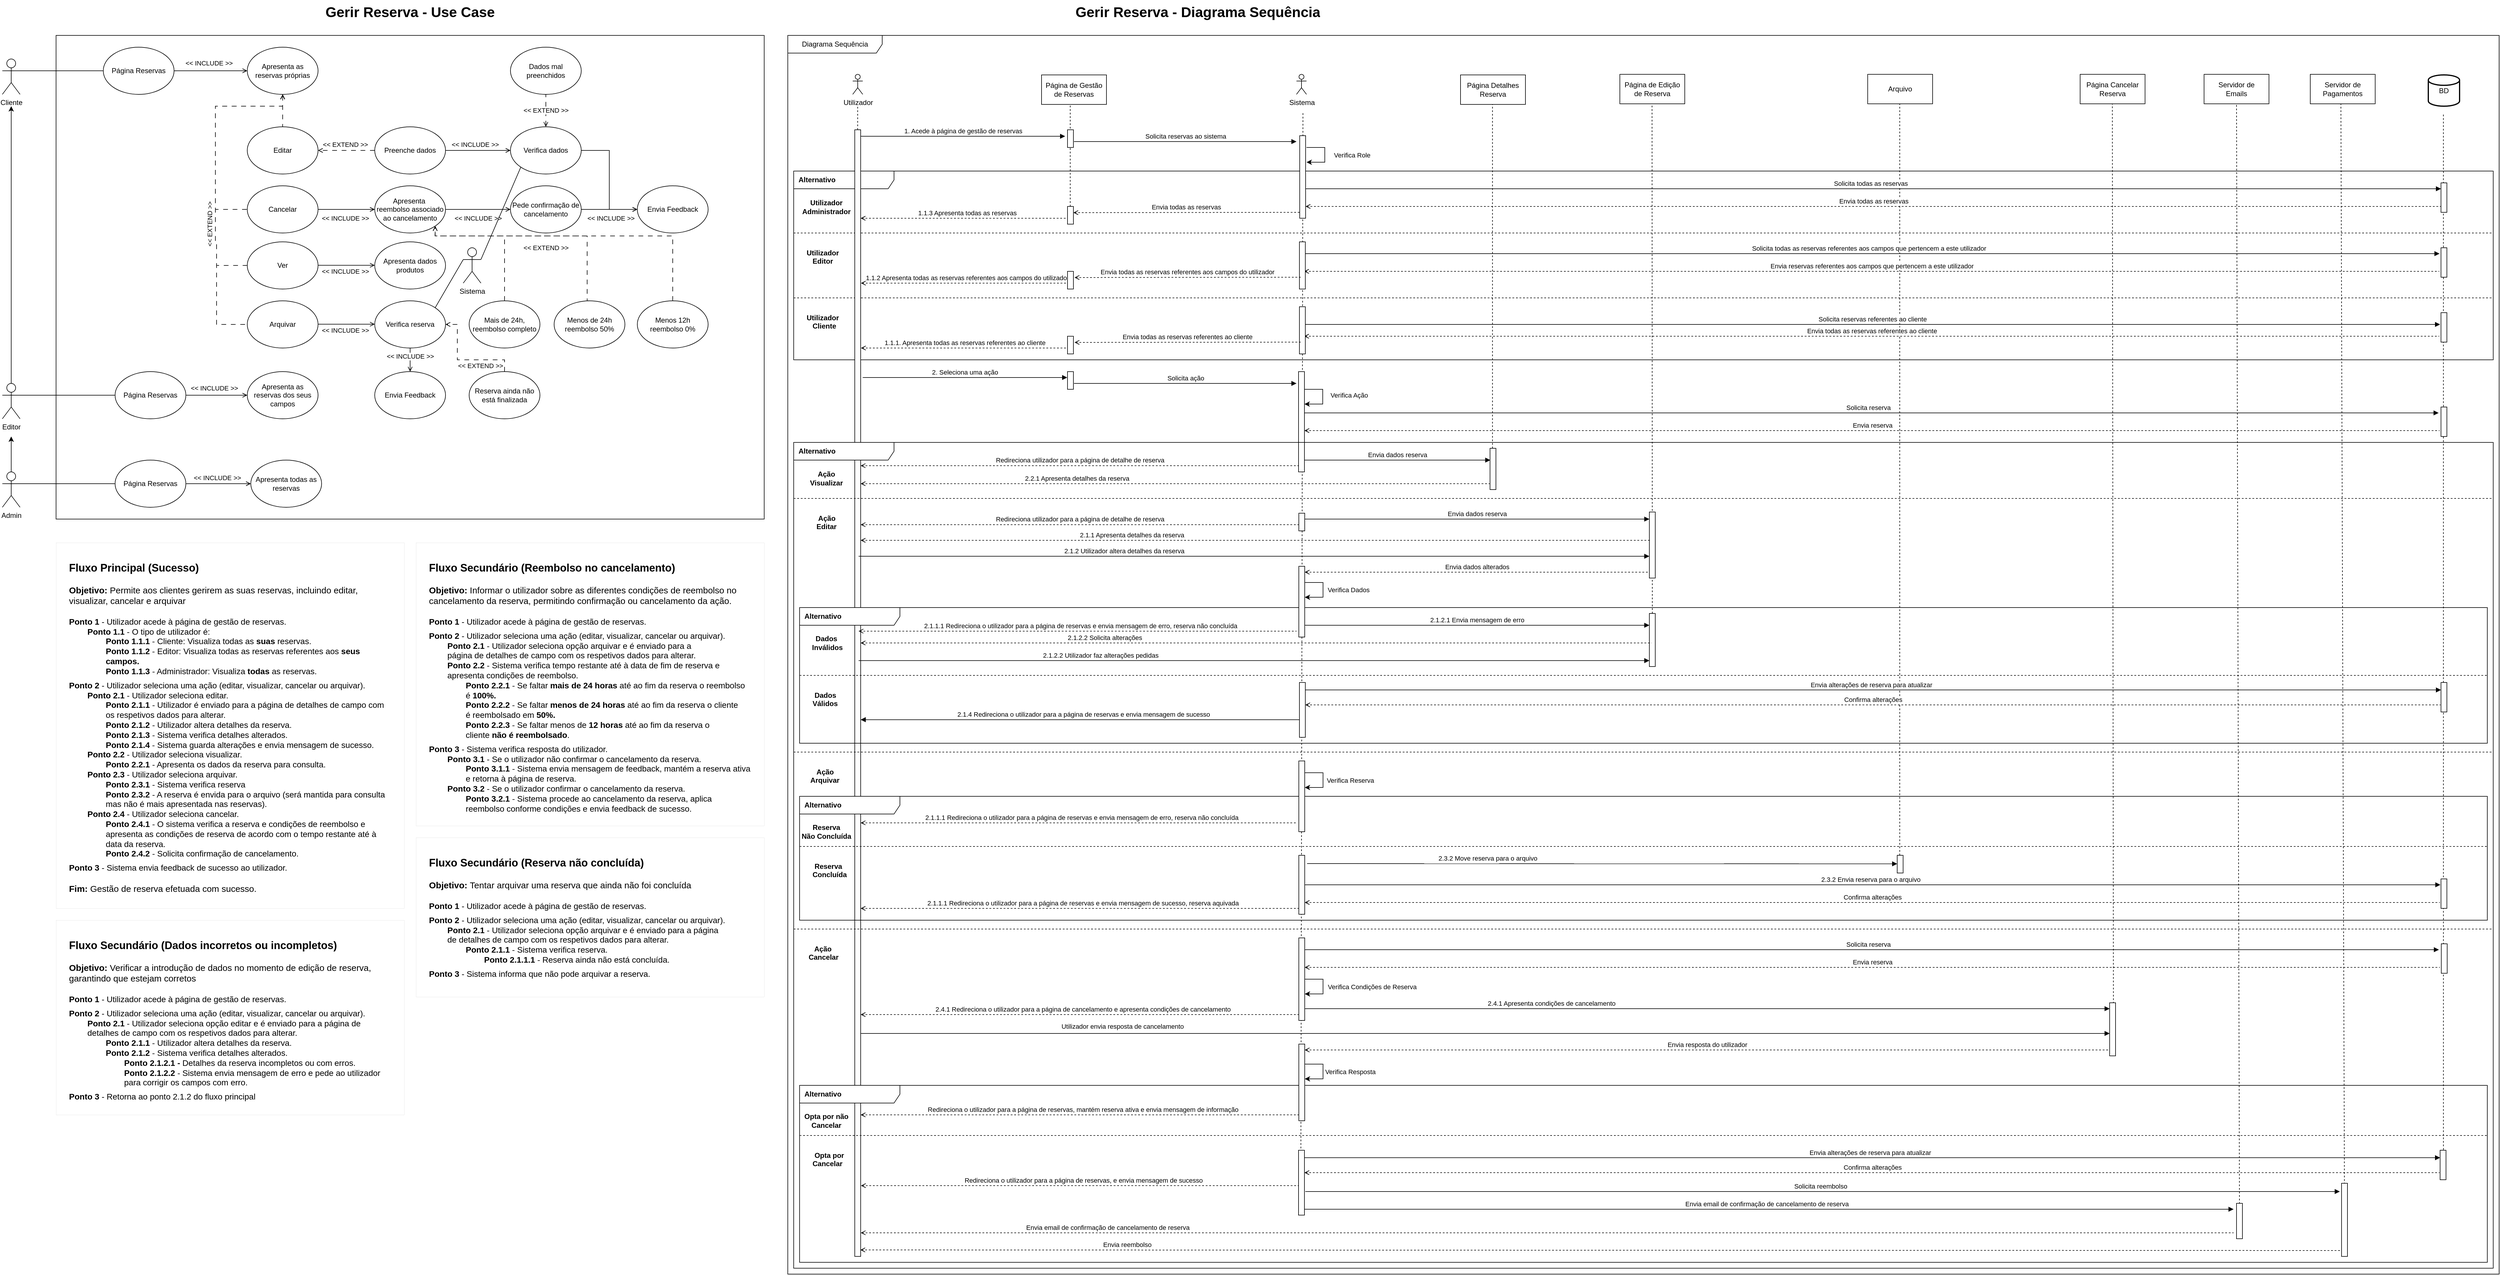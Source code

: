 <mxfile version="24.8.3">
  <diagram id="4dU8A15acC8eXT6D1NsS" name="Página-1">
    <mxGraphModel dx="6588" dy="3484" grid="1" gridSize="10" guides="1" tooltips="1" connect="1" arrows="1" fold="1" page="1" pageScale="1" pageWidth="827" pageHeight="1169" math="0" shadow="0">
      <root>
        <mxCell id="0" />
        <mxCell id="1" parent="0" />
        <mxCell id="ij_XLaBkYUHKdQGUVsbn-22" value="" style="rounded=0;whiteSpace=wrap;html=1;fontStyle=1" parent="1" vertex="1">
          <mxGeometry x="140" y="70" width="1200" height="820" as="geometry" />
        </mxCell>
        <mxCell id="ij_XLaBkYUHKdQGUVsbn-24" style="rounded=0;orthogonalLoop=1;jettySize=auto;html=1;entryX=0;entryY=0.5;entryDx=0;entryDy=0;endArrow=none;endFill=0;exitX=1;exitY=0.333;exitDx=0;exitDy=0;exitPerimeter=0;" parent="1" source="ij_XLaBkYUHKdQGUVsbn-1" target="ij_XLaBkYUHKdQGUVsbn-3" edge="1">
          <mxGeometry relative="1" as="geometry" />
        </mxCell>
        <mxCell id="ij_XLaBkYUHKdQGUVsbn-1" value="Cliente" style="shape=umlActor;verticalLabelPosition=bottom;verticalAlign=top;html=1;outlineConnect=0;" parent="1" vertex="1">
          <mxGeometry x="49" y="110" width="30" height="60" as="geometry" />
        </mxCell>
        <mxCell id="JuvI7l17S5n0dvif5N_1-27" style="edgeStyle=orthogonalEdgeStyle;rounded=0;orthogonalLoop=1;jettySize=auto;html=1;entryX=0;entryY=0.5;entryDx=0;entryDy=0;endArrow=open;endFill=0;" parent="1" source="ij_XLaBkYUHKdQGUVsbn-3" target="JuvI7l17S5n0dvif5N_1-9" edge="1">
          <mxGeometry relative="1" as="geometry">
            <Array as="points">
              <mxPoint x="300" y="130" />
            </Array>
          </mxGeometry>
        </mxCell>
        <mxCell id="JuvI7l17S5n0dvif5N_1-28" value="&amp;lt;&amp;lt; INCLUDE &amp;gt;&amp;gt;" style="edgeLabel;html=1;align=center;verticalAlign=middle;resizable=0;points=[];" parent="JuvI7l17S5n0dvif5N_1-27" vertex="1" connectable="0">
          <mxGeometry x="-0.183" relative="1" as="geometry">
            <mxPoint x="8" y="-13" as="offset" />
          </mxGeometry>
        </mxCell>
        <mxCell id="JuvI7l17S5n0dvif5N_1-33" style="edgeStyle=orthogonalEdgeStyle;rounded=0;orthogonalLoop=1;jettySize=auto;html=1;entryX=0.5;entryY=0;entryDx=0;entryDy=0;dashed=1;dashPattern=8 8;endArrow=none;endFill=0;startArrow=open;startFill=0;exitX=0.5;exitY=1;exitDx=0;exitDy=0;" parent="1" source="JuvI7l17S5n0dvif5N_1-9" target="ij_XLaBkYUHKdQGUVsbn-5" edge="1">
          <mxGeometry relative="1" as="geometry">
            <Array as="points">
              <mxPoint x="524" y="200" />
              <mxPoint x="524" y="200" />
            </Array>
          </mxGeometry>
        </mxCell>
        <mxCell id="JuvI7l17S5n0dvif5N_1-34" style="edgeStyle=orthogonalEdgeStyle;rounded=0;orthogonalLoop=1;jettySize=auto;html=1;entryX=0;entryY=0.5;entryDx=0;entryDy=0;dashed=1;dashPattern=8 8;endArrow=none;endFill=0;startArrow=open;startFill=0;exitX=0.5;exitY=1;exitDx=0;exitDy=0;" parent="1" source="JuvI7l17S5n0dvif5N_1-9" target="ij_XLaBkYUHKdQGUVsbn-6" edge="1">
          <mxGeometry relative="1" as="geometry">
            <Array as="points">
              <mxPoint x="524" y="190" />
              <mxPoint x="410" y="190" />
              <mxPoint x="410" y="420" />
              <mxPoint x="412" y="420" />
              <mxPoint x="412" y="460" />
            </Array>
          </mxGeometry>
        </mxCell>
        <mxCell id="JuvI7l17S5n0dvif5N_1-35" style="edgeStyle=orthogonalEdgeStyle;rounded=0;orthogonalLoop=1;jettySize=auto;html=1;entryX=0;entryY=0.5;entryDx=0;entryDy=0;dashed=1;dashPattern=8 8;endArrow=none;endFill=0;startArrow=open;startFill=0;exitX=0.5;exitY=1;exitDx=0;exitDy=0;" parent="1" source="JuvI7l17S5n0dvif5N_1-9" target="ij_XLaBkYUHKdQGUVsbn-7" edge="1">
          <mxGeometry relative="1" as="geometry">
            <Array as="points">
              <mxPoint x="524" y="190" />
              <mxPoint x="410" y="190" />
              <mxPoint x="410" y="365" />
            </Array>
          </mxGeometry>
        </mxCell>
        <mxCell id="JuvI7l17S5n0dvif5N_1-51" style="edgeStyle=orthogonalEdgeStyle;rounded=0;orthogonalLoop=1;jettySize=auto;html=1;entryX=0;entryY=0.5;entryDx=0;entryDy=0;dashed=1;dashPattern=8 8;endArrow=none;endFill=0;startArrow=open;startFill=0;exitX=0.5;exitY=1;exitDx=0;exitDy=0;" parent="1" source="JuvI7l17S5n0dvif5N_1-9" target="JuvI7l17S5n0dvif5N_1-50" edge="1">
          <mxGeometry relative="1" as="geometry">
            <mxPoint x="360" y="420" as="sourcePoint" />
            <Array as="points">
              <mxPoint x="524" y="190" />
              <mxPoint x="410" y="190" />
              <mxPoint x="410" y="420" />
              <mxPoint x="412" y="420" />
              <mxPoint x="412" y="560" />
            </Array>
          </mxGeometry>
        </mxCell>
        <mxCell id="ij_XLaBkYUHKdQGUVsbn-3" value="Página Reservas" style="ellipse;whiteSpace=wrap;html=1;" parent="1" vertex="1">
          <mxGeometry x="220" y="90" width="120" height="80" as="geometry" />
        </mxCell>
        <mxCell id="ij_XLaBkYUHKdQGUVsbn-5" value="Editar" style="ellipse;whiteSpace=wrap;html=1;" parent="1" vertex="1">
          <mxGeometry x="464" y="225" width="120" height="80" as="geometry" />
        </mxCell>
        <mxCell id="ij_XLaBkYUHKdQGUVsbn-6" value="Ver" style="ellipse;whiteSpace=wrap;html=1;" parent="1" vertex="1">
          <mxGeometry x="464" y="420" width="120" height="80" as="geometry" />
        </mxCell>
        <mxCell id="JuvI7l17S5n0dvif5N_1-40" style="edgeStyle=orthogonalEdgeStyle;rounded=0;orthogonalLoop=1;jettySize=auto;html=1;entryX=0;entryY=0.5;entryDx=0;entryDy=0;endArrow=open;endFill=0;fontStyle=1" parent="1" source="ij_XLaBkYUHKdQGUVsbn-7" target="ij_XLaBkYUHKdQGUVsbn-19" edge="1">
          <mxGeometry relative="1" as="geometry" />
        </mxCell>
        <mxCell id="ij_XLaBkYUHKdQGUVsbn-7" value="Cancelar" style="ellipse;whiteSpace=wrap;html=1;" parent="1" vertex="1">
          <mxGeometry x="464" y="325" width="120" height="80" as="geometry" />
        </mxCell>
        <mxCell id="JuvI7l17S5n0dvif5N_1-31" style="edgeStyle=orthogonalEdgeStyle;rounded=0;orthogonalLoop=1;jettySize=auto;html=1;entryX=1;entryY=0.5;entryDx=0;entryDy=0;dashed=1;dashPattern=8 8;endArrow=open;endFill=0;" parent="1" source="ij_XLaBkYUHKdQGUVsbn-12" target="ij_XLaBkYUHKdQGUVsbn-5" edge="1">
          <mxGeometry relative="1" as="geometry" />
        </mxCell>
        <mxCell id="JuvI7l17S5n0dvif5N_1-32" value="&amp;lt;&amp;lt; EXTEND &amp;gt;&amp;gt;" style="edgeLabel;html=1;align=center;verticalAlign=middle;resizable=0;points=[];" parent="JuvI7l17S5n0dvif5N_1-31" vertex="1" connectable="0">
          <mxGeometry x="-0.353" y="-1" relative="1" as="geometry">
            <mxPoint x="-19" y="-9" as="offset" />
          </mxGeometry>
        </mxCell>
        <mxCell id="JuvI7l17S5n0dvif5N_1-38" value="" style="edgeStyle=orthogonalEdgeStyle;rounded=0;orthogonalLoop=1;jettySize=auto;html=1;endArrow=open;endFill=0;" parent="1" source="ij_XLaBkYUHKdQGUVsbn-12" target="JuvI7l17S5n0dvif5N_1-37" edge="1">
          <mxGeometry relative="1" as="geometry" />
        </mxCell>
        <mxCell id="JuvI7l17S5n0dvif5N_1-39" value="&amp;lt;&amp;lt; INCLUDE &amp;gt;&amp;gt;" style="edgeLabel;html=1;align=center;verticalAlign=middle;resizable=0;points=[];" parent="JuvI7l17S5n0dvif5N_1-38" vertex="1" connectable="0">
          <mxGeometry x="-0.366" relative="1" as="geometry">
            <mxPoint x="15" y="-10" as="offset" />
          </mxGeometry>
        </mxCell>
        <mxCell id="ij_XLaBkYUHKdQGUVsbn-12" value="Preenche dados" style="ellipse;whiteSpace=wrap;html=1;" parent="1" vertex="1">
          <mxGeometry x="680" y="225" width="120" height="80" as="geometry" />
        </mxCell>
        <mxCell id="ij_XLaBkYUHKdQGUVsbn-19" value="Apresenta&amp;nbsp;&lt;div&gt;reembolso associado ao cancelamento&lt;/div&gt;" style="ellipse;whiteSpace=wrap;html=1;" parent="1" vertex="1">
          <mxGeometry x="680" y="325" width="120" height="80" as="geometry" />
        </mxCell>
        <mxCell id="JuvI7l17S5n0dvif5N_1-55" style="edgeStyle=orthogonalEdgeStyle;rounded=0;orthogonalLoop=1;jettySize=auto;html=1;entryX=0;entryY=0.5;entryDx=0;entryDy=0;endArrow=open;endFill=0;" parent="1" source="JuvI7l17S5n0dvif5N_1-4" target="JuvI7l17S5n0dvif5N_1-48" edge="1">
          <mxGeometry relative="1" as="geometry" />
        </mxCell>
        <mxCell id="JuvI7l17S5n0dvif5N_1-4" value="Pede confirmação de cancelamento" style="ellipse;whiteSpace=wrap;html=1;" parent="1" vertex="1">
          <mxGeometry x="910" y="325" width="120" height="80" as="geometry" />
        </mxCell>
        <mxCell id="JuvI7l17S5n0dvif5N_1-5" style="edgeStyle=orthogonalEdgeStyle;rounded=0;orthogonalLoop=1;jettySize=auto;html=1;endArrow=open;endFill=0;exitX=1;exitY=0.5;exitDx=0;exitDy=0;entryX=0;entryY=0.5;entryDx=0;entryDy=0;" parent="1" source="ij_XLaBkYUHKdQGUVsbn-19" target="JuvI7l17S5n0dvif5N_1-4" edge="1">
          <mxGeometry relative="1" as="geometry">
            <mxPoint x="489" y="530" as="targetPoint" />
            <mxPoint x="489" y="470" as="sourcePoint" />
            <Array as="points">
              <mxPoint x="820" y="365" />
              <mxPoint x="820" y="365" />
            </Array>
          </mxGeometry>
        </mxCell>
        <mxCell id="JuvI7l17S5n0dvif5N_1-6" value="&amp;lt;&amp;lt; INCLUDE &amp;gt;&amp;gt;" style="edgeLabel;html=1;align=center;verticalAlign=middle;resizable=0;points=[];" parent="JuvI7l17S5n0dvif5N_1-5" vertex="1" connectable="0">
          <mxGeometry x="-0.068" y="2" relative="1" as="geometry">
            <mxPoint x="3" y="17" as="offset" />
          </mxGeometry>
        </mxCell>
        <mxCell id="JuvI7l17S5n0dvif5N_1-8" value="&lt;span style=&quot;font-size: 24px;&quot;&gt;&lt;b&gt;Gerir Reserva - Use Case&lt;/b&gt;&lt;/span&gt;" style="text;html=1;whiteSpace=wrap;overflow=hidden;rounded=0;align=center;" parent="1" vertex="1">
          <mxGeometry x="140" y="10" width="1200" height="40" as="geometry" />
        </mxCell>
        <mxCell id="JuvI7l17S5n0dvif5N_1-9" value="Apresenta as reservas próprias" style="ellipse;whiteSpace=wrap;html=1;" parent="1" vertex="1">
          <mxGeometry x="464" y="90" width="120" height="80" as="geometry" />
        </mxCell>
        <mxCell id="JuvI7l17S5n0dvif5N_1-25" style="edgeStyle=orthogonalEdgeStyle;rounded=0;orthogonalLoop=1;jettySize=auto;html=1;" parent="1" source="JuvI7l17S5n0dvif5N_1-11" edge="1">
          <mxGeometry relative="1" as="geometry">
            <mxPoint x="64" y="190" as="targetPoint" />
          </mxGeometry>
        </mxCell>
        <mxCell id="JuvI7l17S5n0dvif5N_1-43" style="edgeStyle=orthogonalEdgeStyle;rounded=0;orthogonalLoop=1;jettySize=auto;html=1;entryX=0;entryY=0.5;entryDx=0;entryDy=0;endArrow=none;endFill=0;" parent="1" source="JuvI7l17S5n0dvif5N_1-11" target="JuvI7l17S5n0dvif5N_1-12" edge="1">
          <mxGeometry relative="1" as="geometry">
            <Array as="points">
              <mxPoint x="110" y="680" />
              <mxPoint x="110" y="680" />
            </Array>
          </mxGeometry>
        </mxCell>
        <mxCell id="JuvI7l17S5n0dvif5N_1-11" value="Editor" style="shape=umlActor;verticalLabelPosition=bottom;verticalAlign=top;html=1;outlineConnect=0;" parent="1" vertex="1">
          <mxGeometry x="49" y="660" width="30" height="60" as="geometry" />
        </mxCell>
        <mxCell id="JuvI7l17S5n0dvif5N_1-18" value="" style="edgeStyle=orthogonalEdgeStyle;rounded=0;orthogonalLoop=1;jettySize=auto;html=1;entryX=0;entryY=0.5;entryDx=0;entryDy=0;endArrow=open;endFill=0;" parent="1" source="JuvI7l17S5n0dvif5N_1-12" target="JuvI7l17S5n0dvif5N_1-13" edge="1">
          <mxGeometry relative="1" as="geometry">
            <Array as="points">
              <mxPoint x="400" y="680" />
              <mxPoint x="400" y="680" />
            </Array>
          </mxGeometry>
        </mxCell>
        <mxCell id="JuvI7l17S5n0dvif5N_1-19" value="&amp;lt;&amp;lt; INCLUDE &amp;gt;&amp;gt;" style="edgeLabel;html=1;align=center;verticalAlign=middle;resizable=0;points=[];" parent="JuvI7l17S5n0dvif5N_1-18" vertex="1" connectable="0">
          <mxGeometry x="-0.136" relative="1" as="geometry">
            <mxPoint x="3" y="-12" as="offset" />
          </mxGeometry>
        </mxCell>
        <mxCell id="JuvI7l17S5n0dvif5N_1-12" value="Página Reservas" style="ellipse;whiteSpace=wrap;html=1;" parent="1" vertex="1">
          <mxGeometry x="240" y="640" width="120" height="80" as="geometry" />
        </mxCell>
        <mxCell id="JuvI7l17S5n0dvif5N_1-13" value="Apresenta as reservas dos seus campos" style="ellipse;whiteSpace=wrap;html=1;" parent="1" vertex="1">
          <mxGeometry x="464" y="640" width="120" height="80" as="geometry" />
        </mxCell>
        <mxCell id="JuvI7l17S5n0dvif5N_1-21" value="" style="edgeStyle=orthogonalEdgeStyle;rounded=0;orthogonalLoop=1;jettySize=auto;html=1;endArrow=open;endFill=0;" parent="1" source="JuvI7l17S5n0dvif5N_1-14" target="JuvI7l17S5n0dvif5N_1-20" edge="1">
          <mxGeometry relative="1" as="geometry" />
        </mxCell>
        <mxCell id="JuvI7l17S5n0dvif5N_1-22" value="&amp;lt;&amp;lt; INCLUDE &amp;gt;&amp;gt;" style="edgeLabel;html=1;align=center;verticalAlign=middle;resizable=0;points=[];" parent="JuvI7l17S5n0dvif5N_1-21" vertex="1" connectable="0">
          <mxGeometry x="-0.049" y="2" relative="1" as="geometry">
            <mxPoint y="-8" as="offset" />
          </mxGeometry>
        </mxCell>
        <mxCell id="JuvI7l17S5n0dvif5N_1-14" value="Página Reservas" style="ellipse;whiteSpace=wrap;html=1;" parent="1" vertex="1">
          <mxGeometry x="240" y="790" width="120" height="80" as="geometry" />
        </mxCell>
        <mxCell id="JuvI7l17S5n0dvif5N_1-20" value="Apresenta todas as reservas" style="ellipse;whiteSpace=wrap;html=1;" parent="1" vertex="1">
          <mxGeometry x="470" y="790" width="120" height="80" as="geometry" />
        </mxCell>
        <mxCell id="JuvI7l17S5n0dvif5N_1-26" style="edgeStyle=orthogonalEdgeStyle;rounded=0;orthogonalLoop=1;jettySize=auto;html=1;" parent="1" source="JuvI7l17S5n0dvif5N_1-23" edge="1">
          <mxGeometry relative="1" as="geometry">
            <mxPoint x="64" y="750" as="targetPoint" />
          </mxGeometry>
        </mxCell>
        <mxCell id="JuvI7l17S5n0dvif5N_1-23" value="Admin" style="shape=umlActor;verticalLabelPosition=bottom;verticalAlign=top;html=1;outlineConnect=0;" parent="1" vertex="1">
          <mxGeometry x="49" y="810" width="30" height="60" as="geometry" />
        </mxCell>
        <mxCell id="JuvI7l17S5n0dvif5N_1-24" style="edgeStyle=orthogonalEdgeStyle;rounded=0;orthogonalLoop=1;jettySize=auto;html=1;entryX=0;entryY=0.5;entryDx=0;entryDy=0;endArrow=none;endFill=0;exitX=1;exitY=0.333;exitDx=0;exitDy=0;exitPerimeter=0;" parent="1" source="JuvI7l17S5n0dvif5N_1-23" target="JuvI7l17S5n0dvif5N_1-14" edge="1">
          <mxGeometry relative="1" as="geometry">
            <Array as="points" />
            <mxPoint x="76" y="779.47" as="sourcePoint" />
            <mxPoint x="246" y="779.47" as="targetPoint" />
          </mxGeometry>
        </mxCell>
        <mxCell id="JuvI7l17S5n0dvif5N_1-41" style="rounded=0;orthogonalLoop=1;jettySize=auto;html=1;entryX=0;entryY=1;entryDx=0;entryDy=0;endArrow=none;endFill=0;exitX=1;exitY=0.333;exitDx=0;exitDy=0;exitPerimeter=0;" parent="1" source="JuvI7l17S5n0dvif5N_1-36" target="JuvI7l17S5n0dvif5N_1-37" edge="1">
          <mxGeometry relative="1" as="geometry" />
        </mxCell>
        <mxCell id="sm1eNtpETYK4zAjpeIUv-9" style="rounded=0;orthogonalLoop=1;jettySize=auto;html=1;exitX=0;exitY=0.333;exitDx=0;exitDy=0;exitPerimeter=0;entryX=1;entryY=0;entryDx=0;entryDy=0;endArrow=none;endFill=0;" parent="1" source="JuvI7l17S5n0dvif5N_1-36" target="sm1eNtpETYK4zAjpeIUv-7" edge="1">
          <mxGeometry relative="1" as="geometry" />
        </mxCell>
        <mxCell id="JuvI7l17S5n0dvif5N_1-36" value="Sistema" style="shape=umlActor;verticalLabelPosition=bottom;verticalAlign=top;html=1;outlineConnect=0;" parent="1" vertex="1">
          <mxGeometry x="830" y="430" width="30" height="60" as="geometry" />
        </mxCell>
        <mxCell id="JuvI7l17S5n0dvif5N_1-46" style="edgeStyle=orthogonalEdgeStyle;rounded=0;orthogonalLoop=1;jettySize=auto;html=1;entryX=0.5;entryY=1;entryDx=0;entryDy=0;startArrow=open;startFill=0;endArrow=none;endFill=0;dashed=1;dashPattern=8 8;" parent="1" source="JuvI7l17S5n0dvif5N_1-37" target="JuvI7l17S5n0dvif5N_1-45" edge="1">
          <mxGeometry relative="1" as="geometry" />
        </mxCell>
        <mxCell id="JuvI7l17S5n0dvif5N_1-49" value="&amp;lt;&amp;lt; EXTEND &amp;gt;&amp;gt;" style="edgeLabel;html=1;align=center;verticalAlign=middle;resizable=0;points=[];" parent="JuvI7l17S5n0dvif5N_1-46" vertex="1" connectable="0">
          <mxGeometry x="0.225" y="4" relative="1" as="geometry">
            <mxPoint x="4" y="5" as="offset" />
          </mxGeometry>
        </mxCell>
        <mxCell id="JuvI7l17S5n0dvif5N_1-54" style="edgeStyle=orthogonalEdgeStyle;rounded=0;orthogonalLoop=1;jettySize=auto;html=1;entryX=0;entryY=0.5;entryDx=0;entryDy=0;endArrow=open;endFill=0;" parent="1" source="JuvI7l17S5n0dvif5N_1-37" target="JuvI7l17S5n0dvif5N_1-48" edge="1">
          <mxGeometry relative="1" as="geometry" />
        </mxCell>
        <mxCell id="JuvI7l17S5n0dvif5N_1-37" value="Verifica dados" style="ellipse;whiteSpace=wrap;html=1;" parent="1" vertex="1">
          <mxGeometry x="910" y="225" width="120" height="80" as="geometry" />
        </mxCell>
        <mxCell id="JuvI7l17S5n0dvif5N_1-45" value="Dados mal preenchidos" style="ellipse;whiteSpace=wrap;html=1;" parent="1" vertex="1">
          <mxGeometry x="910" y="90" width="120" height="80" as="geometry" />
        </mxCell>
        <mxCell id="JuvI7l17S5n0dvif5N_1-47" value="&amp;lt;&amp;lt; INCLUDE &amp;gt;&amp;gt;" style="edgeLabel;html=1;align=center;verticalAlign=middle;resizable=0;points=[];" parent="1" vertex="1" connectable="0">
          <mxGeometry x="629.999" y="380" as="geometry" />
        </mxCell>
        <mxCell id="JuvI7l17S5n0dvif5N_1-48" value="Envia Feedback" style="ellipse;whiteSpace=wrap;html=1;fontStyle=0" parent="1" vertex="1">
          <mxGeometry x="1125" y="325" width="120" height="80" as="geometry" />
        </mxCell>
        <mxCell id="JuvI7l17S5n0dvif5N_1-50" value="Arquivar" style="ellipse;whiteSpace=wrap;html=1;" parent="1" vertex="1">
          <mxGeometry x="464" y="520" width="120" height="80" as="geometry" />
        </mxCell>
        <mxCell id="JuvI7l17S5n0dvif5N_1-52" value="&amp;lt;&amp;lt; EXTEND &amp;gt;&amp;gt;" style="edgeLabel;html=1;align=center;verticalAlign=middle;resizable=0;points=[];rotation=-90;" parent="1" vertex="1" connectable="0">
          <mxGeometry x="400" y="389.997" as="geometry" />
        </mxCell>
        <mxCell id="JuvI7l17S5n0dvif5N_1-57" value="&amp;lt;&amp;lt; INCLUDE &amp;gt;&amp;gt;" style="edgeLabel;html=1;align=center;verticalAlign=middle;resizable=0;points=[];rotation=0;" parent="1" vertex="1" connectable="0">
          <mxGeometry x="1080" y="380" as="geometry" />
        </mxCell>
        <mxCell id="JuvI7l17S5n0dvif5N_1-71" style="edgeStyle=orthogonalEdgeStyle;rounded=0;orthogonalLoop=1;jettySize=auto;html=1;entryX=1;entryY=1;entryDx=0;entryDy=0;dashed=1;dashPattern=8 8;endArrow=open;endFill=0;" parent="1" source="JuvI7l17S5n0dvif5N_1-58" target="ij_XLaBkYUHKdQGUVsbn-19" edge="1">
          <mxGeometry relative="1" as="geometry">
            <Array as="points">
              <mxPoint x="1185" y="410" />
              <mxPoint x="782" y="410" />
            </Array>
          </mxGeometry>
        </mxCell>
        <mxCell id="JuvI7l17S5n0dvif5N_1-58" value="Menos 12h&lt;div&gt;reembolso 0%&lt;/div&gt;" style="ellipse;whiteSpace=wrap;html=1;" parent="1" vertex="1">
          <mxGeometry x="1125" y="520" width="120" height="80" as="geometry" />
        </mxCell>
        <mxCell id="JuvI7l17S5n0dvif5N_1-69" style="edgeStyle=orthogonalEdgeStyle;rounded=0;orthogonalLoop=1;jettySize=auto;html=1;entryX=1;entryY=1;entryDx=0;entryDy=0;endArrow=open;endFill=0;dashed=1;dashPattern=8 8;" parent="1" source="JuvI7l17S5n0dvif5N_1-60" target="ij_XLaBkYUHKdQGUVsbn-19" edge="1">
          <mxGeometry relative="1" as="geometry">
            <Array as="points">
              <mxPoint x="900" y="410" />
              <mxPoint x="782" y="410" />
            </Array>
          </mxGeometry>
        </mxCell>
        <mxCell id="JuvI7l17S5n0dvif5N_1-60" value="Mais de 24h, reembolso completo" style="ellipse;whiteSpace=wrap;html=1;" parent="1" vertex="1">
          <mxGeometry x="840" y="520" width="120" height="80" as="geometry" />
        </mxCell>
        <mxCell id="JuvI7l17S5n0dvif5N_1-70" style="edgeStyle=orthogonalEdgeStyle;rounded=0;orthogonalLoop=1;jettySize=auto;html=1;entryX=1;entryY=1;entryDx=0;entryDy=0;dashed=1;dashPattern=8 8;endArrow=open;endFill=0;exitX=0.5;exitY=0;exitDx=0;exitDy=0;" parent="1" source="JuvI7l17S5n0dvif5N_1-62" target="ij_XLaBkYUHKdQGUVsbn-19" edge="1">
          <mxGeometry relative="1" as="geometry">
            <Array as="points">
              <mxPoint x="1040" y="520" />
              <mxPoint x="1040" y="410" />
              <mxPoint x="782" y="410" />
            </Array>
          </mxGeometry>
        </mxCell>
        <mxCell id="JuvI7l17S5n0dvif5N_1-62" value="Menos de 24h reembolso 50%" style="ellipse;whiteSpace=wrap;html=1;" parent="1" vertex="1">
          <mxGeometry x="984" y="520" width="120" height="80" as="geometry" />
        </mxCell>
        <mxCell id="JuvI7l17S5n0dvif5N_1-72" value="&amp;lt;&amp;lt; EXTEND &amp;gt;&amp;gt;" style="edgeLabel;html=1;align=center;verticalAlign=middle;resizable=0;points=[];" parent="1" vertex="1" connectable="0">
          <mxGeometry x="970.001" y="430" as="geometry" />
        </mxCell>
        <mxCell id="sm1eNtpETYK4zAjpeIUv-1" value="" style="rounded=0;whiteSpace=wrap;html=1;strokeWidth=0;" parent="1" vertex="1">
          <mxGeometry x="140" y="930" width="590" height="620" as="geometry" />
        </mxCell>
        <mxCell id="sm1eNtpETYK4zAjpeIUv-2" value="&lt;h1 style=&quot;margin-top: 0px;&quot;&gt;&lt;span style=&quot;font-size: 18px; background-color: initial;&quot;&gt;Fluxo Principal (Sucesso)&lt;/span&gt;&lt;/h1&gt;&lt;div style=&quot;font-size: 14px;&quot;&gt;&lt;div style=&quot;font-size: 15px;&quot;&gt;&lt;font style=&quot;font-size: 15px;&quot;&gt;&lt;b style=&quot;&quot;&gt;Objetivo: &lt;/b&gt;Permite aos clientes gerirem as suas reservas, incluindo editar, visualizar, cancelar e arquivar&lt;/font&gt;&lt;/div&gt;&lt;div style=&quot;font-size: 15px;&quot;&gt;&lt;font style=&quot;font-size: 10px;&quot;&gt;&lt;br&gt;&lt;/font&gt;&lt;/div&gt;&lt;div style=&quot;&quot;&gt;&lt;font style=&quot;font-size: 14px;&quot;&gt;&lt;b style=&quot;&quot;&gt;Ponto 1&lt;/b&gt; - Utilizador acede à página de gestão de reservas.&lt;/font&gt;&lt;/div&gt;&lt;div style=&quot;&quot;&gt;&lt;b style=&quot;background-color: initial;&quot;&gt;&lt;span style=&quot;white-space: pre;&quot;&gt;&#x9;&lt;/span&gt;Ponto 1.1&amp;nbsp;&lt;/b&gt;&lt;span style=&quot;background-color: initial;&quot;&gt;- O tipo de utilizador é:&lt;/span&gt;&lt;/div&gt;&lt;div style=&quot;&quot;&gt;&lt;span style=&quot;background-color: initial;&quot;&gt;&lt;span style=&quot;white-space: pre;&quot;&gt;&#x9;&lt;/span&gt;&lt;span style=&quot;white-space: pre;&quot;&gt;&#x9;&lt;/span&gt;&lt;b&gt;Ponto 1.1.1&lt;/b&gt; - Cliente: Visualiza todas as &lt;b&gt;suas &lt;/b&gt;reservas.&lt;br&gt;&lt;/span&gt;&lt;/div&gt;&lt;div style=&quot;&quot;&gt;&lt;span style=&quot;background-color: initial;&quot;&gt;&lt;span style=&quot;white-space: pre;&quot;&gt;&#x9;&lt;/span&gt;&lt;span style=&quot;white-space: pre;&quot;&gt;&#x9;&lt;/span&gt;&lt;b&gt;Ponto 1.1.2&lt;/b&gt; - Editor: Visualiza todas as reservas referentes aos &lt;b&gt;seus &lt;span style=&quot;white-space: pre;&quot;&gt;&#x9;&lt;/span&gt;&lt;span style=&quot;white-space: pre;&quot;&gt;&#x9;&lt;/span&gt;campos.&lt;/b&gt;&lt;br&gt;&lt;/span&gt;&lt;/div&gt;&lt;div style=&quot;&quot;&gt;&lt;span style=&quot;background-color: initial;&quot;&gt;&lt;span style=&quot;font-weight: bold; white-space: pre;&quot;&gt;&#x9;&lt;/span&gt;&lt;span style=&quot;font-weight: bold; white-space: pre;&quot;&gt;&#x9;&lt;/span&gt;&lt;b&gt;Ponto 1.1.3 &lt;/b&gt;- Administrador: Visualiza &lt;b&gt;todas &lt;/b&gt;as reservas.&lt;br&gt;&lt;/span&gt;&lt;/div&gt;&lt;div style=&quot;font-size: 6px;&quot;&gt;&lt;font style=&quot;font-size: 6px;&quot;&gt;&lt;br&gt;&lt;/font&gt;&lt;/div&gt;&lt;div style=&quot;&quot;&gt;&lt;font style=&quot;font-size: 14px;&quot;&gt;&lt;b&gt;Ponto 2&lt;/b&gt; - Utilizador seleciona uma ação (editar, visualizar, cancelar ou arquivar).&lt;/font&gt;&lt;/div&gt;&lt;div style=&quot;&quot;&gt;&lt;font style=&quot;font-size: 14px;&quot;&gt;&lt;span style=&quot;white-space: pre;&quot;&gt;&#x9;&lt;/span&gt;&lt;b&gt;Ponto 2.1 &lt;/b&gt;- Utilizador seleciona editar.&lt;br&gt;&lt;/font&gt;&lt;/div&gt;&lt;div style=&quot;&quot;&gt;&lt;font style=&quot;font-size: 14px;&quot;&gt;&lt;span style=&quot;white-space: pre;&quot;&gt;&#x9;&lt;/span&gt;&lt;span style=&quot;white-space: pre;&quot;&gt;&#x9;&lt;/span&gt;&lt;b&gt;Ponto 2.1.1 &lt;/b&gt;- Utilizador é enviado para a página de detalhes de campo com &lt;span style=&quot;white-space: pre;&quot;&gt;&#x9;&lt;/span&gt;&lt;span style=&quot;white-space: pre;&quot;&gt;&#x9;&lt;/span&gt;os respetivos dados para alterar.&lt;br&gt;&lt;/font&gt;&lt;/div&gt;&lt;div style=&quot;&quot;&gt;&lt;font style=&quot;font-size: 14px;&quot;&gt;&lt;span style=&quot;white-space: pre;&quot;&gt;&#x9;&lt;/span&gt;&lt;span style=&quot;white-space: pre;&quot;&gt;&#x9;&lt;/span&gt;&lt;b&gt;Ponto 2.1.2 &lt;/b&gt;- Utilizador altera detalhes da reserva.&lt;br&gt;&lt;/font&gt;&lt;/div&gt;&lt;div style=&quot;&quot;&gt;&lt;font style=&quot;font-size: 14px;&quot;&gt;&lt;span style=&quot;white-space: pre;&quot;&gt;&#x9;&lt;/span&gt;&lt;span style=&quot;white-space: pre;&quot;&gt;&#x9;&lt;/span&gt;&lt;b&gt;Ponto 2.1.3 &lt;/b&gt;- Sistema verifica detalhes alterados.&lt;br&gt;&lt;/font&gt;&lt;/div&gt;&lt;div style=&quot;&quot;&gt;&lt;font style=&quot;font-size: 14px;&quot;&gt;&lt;span style=&quot;white-space: pre;&quot;&gt;&#x9;&lt;/span&gt;&lt;span style=&quot;white-space: pre;&quot;&gt;&#x9;&lt;/span&gt;&lt;b&gt;Ponto 2.1.4&lt;/b&gt;&amp;nbsp;- Sistema guarda alterações e envia mensagem de sucesso.&lt;br&gt;&lt;/font&gt;&lt;/div&gt;&lt;div style=&quot;&quot;&gt;&lt;font style=&quot;font-size: 14px;&quot;&gt;&lt;span style=&quot;white-space: pre;&quot;&gt;&#x9;&lt;/span&gt;&lt;b&gt;Ponto 2.2 &lt;/b&gt;- Utilizador seleciona visualizar.&lt;br&gt;&lt;/font&gt;&lt;/div&gt;&lt;div style=&quot;&quot;&gt;&lt;font style=&quot;font-size: 14px;&quot;&gt;&lt;span style=&quot;white-space: pre;&quot;&gt;&#x9;&lt;/span&gt;&lt;span style=&quot;white-space: pre;&quot;&gt;&#x9;&lt;/span&gt;&lt;b&gt;Ponto 2.2.1 &lt;/b&gt;- Apresenta os dados da reserva para consulta.&lt;br&gt;&lt;/font&gt;&lt;/div&gt;&lt;div style=&quot;&quot;&gt;&lt;font style=&quot;font-size: 14px;&quot;&gt;&lt;span style=&quot;white-space: pre;&quot;&gt;&#x9;&lt;/span&gt;&lt;b&gt;Ponto 2.3 &lt;/b&gt;- Utilizador seleciona arquivar.&lt;br&gt;&lt;/font&gt;&lt;/div&gt;&lt;div style=&quot;&quot;&gt;&lt;font style=&quot;font-size: 14px;&quot;&gt;&lt;span style=&quot;white-space: pre;&quot;&gt;&#x9;&lt;/span&gt;&lt;span style=&quot;white-space: pre;&quot;&gt;&#x9;&lt;/span&gt;&lt;b&gt;Ponto 2.3.1 &lt;/b&gt;- Sistema verifica reserva&lt;br&gt;&lt;/font&gt;&lt;/div&gt;&lt;div style=&quot;&quot;&gt;&lt;font style=&quot;font-size: 14px;&quot;&gt;&lt;span style=&quot;white-space: pre;&quot;&gt;&#x9;&lt;/span&gt;&lt;span style=&quot;white-space: pre;&quot;&gt;&#x9;&lt;/span&gt;&lt;b&gt;Ponto 2.3.2&amp;nbsp;&lt;/b&gt;- A reserva é envida para o arquivo (será mantida para consulta &lt;span style=&quot;white-space: pre;&quot;&gt;&#x9;&lt;/span&gt;&lt;span style=&quot;white-space: pre;&quot;&gt;&#x9;&lt;/span&gt;mas não é mais apresentada nas reservas).&lt;br&gt;&lt;/font&gt;&lt;/div&gt;&lt;div style=&quot;&quot;&gt;&lt;font style=&quot;font-size: 14px;&quot;&gt;&lt;span style=&quot;white-space: pre;&quot;&gt;&#x9;&lt;/span&gt;&lt;b&gt;Ponto 2.4 &lt;/b&gt;- Utilizador seleciona cancelar.&lt;br&gt;&lt;/font&gt;&lt;/div&gt;&lt;div style=&quot;&quot;&gt;&lt;font style=&quot;font-size: 14px;&quot;&gt;&lt;span style=&quot;white-space: pre;&quot;&gt;&#x9;&lt;/span&gt;&lt;span style=&quot;white-space: pre;&quot;&gt;&#x9;&lt;/span&gt;&lt;b&gt;Ponto 2.4.1 &lt;/b&gt;- O sistema verifica a reserva e condições de reembolso e &lt;span style=&quot;white-space: pre;&quot;&gt;&#x9;&lt;/span&gt;&lt;span style=&quot;white-space: pre;&quot;&gt;&#x9;&lt;/span&gt;apresenta as condições de reserva de acordo com o tempo restante até à &lt;span style=&quot;white-space: pre;&quot;&gt;&#x9;&lt;/span&gt;&lt;span style=&quot;white-space: pre;&quot;&gt;&#x9;&lt;/span&gt;data da reserva.&lt;br&gt;&lt;/font&gt;&lt;/div&gt;&lt;div style=&quot;&quot;&gt;&lt;font style=&quot;font-size: 14px;&quot;&gt;&lt;span style=&quot;white-space: pre;&quot;&gt;&#x9;&lt;/span&gt;&lt;span style=&quot;white-space: pre;&quot;&gt;&#x9;&lt;/span&gt;&lt;b&gt;Ponto 2.4.2 &lt;/b&gt;- Solicita confirmação de cancelamento.&lt;br&gt;&lt;/font&gt;&lt;/div&gt;&lt;div style=&quot;font-size: 6px;&quot;&gt;&lt;font style=&quot;font-size: 6px;&quot;&gt;&lt;br&gt;&lt;/font&gt;&lt;/div&gt;&lt;div style=&quot;&quot;&gt;&lt;font style=&quot;font-size: 14px;&quot;&gt;&lt;b&gt;Ponto 3&lt;/b&gt; - Sistema envia feedback de sucesso ao utilizador.&lt;/font&gt;&lt;/div&gt;&lt;/div&gt;&lt;div style=&quot;font-size: 14px;&quot;&gt;&lt;div style=&quot;font-size: 15px;&quot;&gt;&lt;span style=&quot;white-space: pre;&quot;&gt;&#x9;&lt;/span&gt;&lt;br&gt;&lt;/div&gt;&lt;div style=&quot;font-size: 15px;&quot;&gt;&lt;div&gt;&lt;b&gt;Fim: &lt;/b&gt;Gestão de reserva efetuada com sucesso.&lt;/div&gt;&lt;div&gt;&lt;br&gt;&lt;/div&gt;&lt;/div&gt;&lt;/div&gt;" style="text;html=1;whiteSpace=wrap;overflow=hidden;rounded=0;" parent="1" vertex="1">
          <mxGeometry x="160" y="950" width="550" height="580" as="geometry" />
        </mxCell>
        <mxCell id="sm1eNtpETYK4zAjpeIUv-3" value="Apresenta dados produtos" style="ellipse;whiteSpace=wrap;html=1;" parent="1" vertex="1">
          <mxGeometry x="680" y="420" width="120" height="80" as="geometry" />
        </mxCell>
        <mxCell id="sm1eNtpETYK4zAjpeIUv-4" style="edgeStyle=orthogonalEdgeStyle;rounded=0;orthogonalLoop=1;jettySize=auto;html=1;entryX=0;entryY=0.5;entryDx=0;entryDy=0;endArrow=open;endFill=0;" parent="1" edge="1">
          <mxGeometry relative="1" as="geometry">
            <mxPoint x="584" y="459.74" as="sourcePoint" />
            <mxPoint x="680" y="459.74" as="targetPoint" />
          </mxGeometry>
        </mxCell>
        <mxCell id="sm1eNtpETYK4zAjpeIUv-5" value="&amp;lt;&amp;lt; INCLUDE &amp;gt;&amp;gt;" style="edgeLabel;html=1;align=center;verticalAlign=middle;resizable=0;points=[];" parent="1" vertex="1" connectable="0">
          <mxGeometry x="629.999" y="470" as="geometry" />
        </mxCell>
        <mxCell id="sm1eNtpETYK4zAjpeIUv-12" style="edgeStyle=orthogonalEdgeStyle;rounded=0;orthogonalLoop=1;jettySize=auto;html=1;entryX=0.5;entryY=0;entryDx=0;entryDy=0;endArrow=open;endFill=0;" parent="1" source="sm1eNtpETYK4zAjpeIUv-7" target="sm1eNtpETYK4zAjpeIUv-8" edge="1">
          <mxGeometry relative="1" as="geometry" />
        </mxCell>
        <mxCell id="sm1eNtpETYK4zAjpeIUv-7" value="Verifica reserva" style="ellipse;whiteSpace=wrap;html=1;" parent="1" vertex="1">
          <mxGeometry x="680" y="520" width="120" height="80" as="geometry" />
        </mxCell>
        <mxCell id="sm1eNtpETYK4zAjpeIUv-8" value="Envia Feedback" style="ellipse;whiteSpace=wrap;html=1;" parent="1" vertex="1">
          <mxGeometry x="680" y="640" width="120" height="80" as="geometry" />
        </mxCell>
        <mxCell id="sm1eNtpETYK4zAjpeIUv-11" style="edgeStyle=orthogonalEdgeStyle;rounded=0;orthogonalLoop=1;jettySize=auto;html=1;entryX=1;entryY=0.5;entryDx=0;entryDy=0;dashed=1;dashPattern=8 8;endArrow=open;endFill=0;" parent="1" source="sm1eNtpETYK4zAjpeIUv-10" target="sm1eNtpETYK4zAjpeIUv-7" edge="1">
          <mxGeometry relative="1" as="geometry">
            <Array as="points">
              <mxPoint x="900" y="620" />
              <mxPoint x="820" y="620" />
              <mxPoint x="820" y="560" />
            </Array>
          </mxGeometry>
        </mxCell>
        <mxCell id="sm1eNtpETYK4zAjpeIUv-10" value="Reserva ainda não está finalizada" style="ellipse;whiteSpace=wrap;html=1;" parent="1" vertex="1">
          <mxGeometry x="840" y="640" width="120" height="80" as="geometry" />
        </mxCell>
        <mxCell id="sm1eNtpETYK4zAjpeIUv-13" style="edgeStyle=orthogonalEdgeStyle;rounded=0;orthogonalLoop=1;jettySize=auto;html=1;entryX=0;entryY=0.5;entryDx=0;entryDy=0;endArrow=open;endFill=0;" parent="1" edge="1">
          <mxGeometry relative="1" as="geometry">
            <mxPoint x="584" y="559.6" as="sourcePoint" />
            <mxPoint x="680" y="559.6" as="targetPoint" />
          </mxGeometry>
        </mxCell>
        <mxCell id="sm1eNtpETYK4zAjpeIUv-14" value="&amp;lt;&amp;lt; INCLUDE &amp;gt;&amp;gt;" style="edgeLabel;html=1;align=center;verticalAlign=middle;resizable=0;points=[];" parent="1" vertex="1" connectable="0">
          <mxGeometry x="629.999" y="570" as="geometry" />
        </mxCell>
        <mxCell id="sm1eNtpETYK4zAjpeIUv-15" value="&amp;lt;&amp;lt; INCLUDE &amp;gt;&amp;gt;" style="edgeLabel;html=1;align=center;verticalAlign=middle;resizable=0;points=[];" parent="1" vertex="1" connectable="0">
          <mxGeometry x="739.999" y="614" as="geometry" />
        </mxCell>
        <mxCell id="sm1eNtpETYK4zAjpeIUv-16" value="&amp;lt;&amp;lt; EXTEND &amp;gt;&amp;gt;" style="edgeLabel;html=1;align=center;verticalAlign=middle;resizable=0;points=[];" parent="1" vertex="1" connectable="0">
          <mxGeometry x="859.001" y="630" as="geometry" />
        </mxCell>
        <mxCell id="sm1eNtpETYK4zAjpeIUv-17" value="" style="rounded=0;whiteSpace=wrap;html=1;strokeWidth=0;" parent="1" vertex="1">
          <mxGeometry x="140" y="1570" width="590" height="330" as="geometry" />
        </mxCell>
        <mxCell id="sm1eNtpETYK4zAjpeIUv-18" value="&lt;h1 style=&quot;margin-top: 0px;&quot;&gt;&lt;span style=&quot;font-size: 18px; background-color: initial;&quot;&gt;Fluxo Secundário (Dados incorretos ou incompletos)&lt;/span&gt;&lt;/h1&gt;&lt;div style=&quot;font-size: 14px;&quot;&gt;&lt;div style=&quot;font-size: 15px;&quot;&gt;&lt;font style=&quot;font-size: 15px;&quot;&gt;&lt;b style=&quot;&quot;&gt;Objetivo: &lt;/b&gt;Verificar a introdução de dados no momento de edição de reserva, garantindo que estejam corretos&lt;/font&gt;&lt;/div&gt;&lt;div style=&quot;font-size: 15px;&quot;&gt;&lt;font style=&quot;font-size: 10px;&quot;&gt;&lt;br&gt;&lt;/font&gt;&lt;/div&gt;&lt;div style=&quot;&quot;&gt;&lt;font style=&quot;font-size: 14px;&quot;&gt;&lt;b style=&quot;&quot;&gt;Ponto 1&lt;/b&gt; - Utilizador acede à página de gestão de reservas.&lt;/font&gt;&lt;/div&gt;&lt;div style=&quot;font-size: 6px;&quot;&gt;&lt;font style=&quot;font-size: 6px;&quot;&gt;&lt;br&gt;&lt;/font&gt;&lt;/div&gt;&lt;div style=&quot;&quot;&gt;&lt;div&gt;&lt;b&gt;Ponto 2&lt;/b&gt;&amp;nbsp;- Utilizador seleciona uma ação (editar, visualizar, cancelar ou arquivar).&lt;/div&gt;&lt;div&gt;&lt;b&gt;&lt;span style=&quot;white-space: pre;&quot;&gt;&#x9;&lt;/span&gt;Ponto 2.1&amp;nbsp;&lt;/b&gt;- Utilizador seleciona opção editar e é enviado para a página de &lt;span style=&quot;white-space: pre;&quot;&gt;&#x9;&lt;/span&gt;detalhes de campo com os respetivos dados para alterar.&lt;/div&gt;&lt;div&gt;&lt;span style=&quot;white-space: pre;&quot;&gt;&#x9;&lt;/span&gt;&lt;span style=&quot;white-space: pre;&quot;&gt;&#x9;&lt;/span&gt;&lt;b&gt;Ponto 2.1.1&lt;/b&gt;&amp;nbsp;- Utilizador altera detalhes da reserva.&lt;br&gt;&lt;/div&gt;&lt;div&gt;&lt;span style=&quot;white-space: pre;&quot;&gt;&#x9;&lt;/span&gt;&lt;span style=&quot;white-space: pre;&quot;&gt;&#x9;&lt;/span&gt;&lt;b&gt;Ponto 2.1.2&lt;/b&gt;&amp;nbsp;- Sistema verifica detalhes alterados.&lt;br&gt;&lt;/div&gt;&lt;div&gt;&lt;span style=&quot;white-space: pre;&quot;&gt;&#x9;&lt;/span&gt;&lt;span style=&quot;white-space: pre;&quot;&gt;&#x9;&lt;span style=&quot;white-space: pre;&quot;&gt;&#x9;&lt;/span&gt;&lt;/span&gt;&lt;b&gt;Ponto 2.1.2.1 - &lt;/b&gt;Detalhes da reserva incompletos ou com erros.&lt;br&gt;&lt;/div&gt;&lt;div&gt;&lt;span style=&quot;white-space: pre;&quot;&gt;&#x9;&lt;/span&gt;&lt;span style=&quot;white-space: pre;&quot;&gt;&#x9;&lt;/span&gt;&lt;span style=&quot;white-space: pre;&quot;&gt;&#x9;&lt;/span&gt;&lt;b&gt;Ponto 2.1.2.2 &lt;/b&gt;- Sistema envia mensagem de erro e pede ao utilizador &lt;span style=&quot;white-space: pre;&quot;&gt;&#x9;&lt;/span&gt;&lt;span style=&quot;white-space: pre;&quot;&gt;&#x9;&lt;/span&gt;&lt;span style=&quot;white-space: pre;&quot;&gt;&#x9;&lt;/span&gt;para corrigir os campos com erro.&lt;/div&gt;&lt;/div&gt;&lt;div style=&quot;font-size: 6px;&quot;&gt;&lt;font style=&quot;font-size: 6px;&quot;&gt;&lt;br&gt;&lt;/font&gt;&lt;/div&gt;&lt;div style=&quot;&quot;&gt;&lt;font style=&quot;font-size: 14px;&quot;&gt;&lt;b&gt;Ponto 3&lt;/b&gt; - Retorna ao ponto 2.1.2 do fluxo principal&lt;/font&gt;&lt;/div&gt;&lt;/div&gt;" style="text;html=1;whiteSpace=wrap;overflow=hidden;rounded=0;" parent="1" vertex="1">
          <mxGeometry x="160" y="1590" width="550" height="290" as="geometry" />
        </mxCell>
        <mxCell id="sm1eNtpETYK4zAjpeIUv-19" value="" style="rounded=0;whiteSpace=wrap;html=1;strokeWidth=0;" parent="1" vertex="1">
          <mxGeometry x="750" y="930" width="590" height="480" as="geometry" />
        </mxCell>
        <mxCell id="sm1eNtpETYK4zAjpeIUv-20" value="&lt;h1 style=&quot;margin-top: 0px;&quot;&gt;&lt;span style=&quot;font-size: 18px; background-color: initial;&quot;&gt;Fluxo Secundário (Reembolso no cancelamento)&lt;/span&gt;&lt;/h1&gt;&lt;div style=&quot;font-size: 14px;&quot;&gt;&lt;div style=&quot;font-size: 15px;&quot;&gt;&lt;font style=&quot;font-size: 15px;&quot;&gt;&lt;b style=&quot;&quot;&gt;Objetivo: &lt;/b&gt;Informar o utilizador sobre as diferentes condições de reembolso no cancelamento da reserva, permitindo confirmação ou cancelamento da ação.&lt;/font&gt;&lt;/div&gt;&lt;div style=&quot;font-size: 15px;&quot;&gt;&lt;font style=&quot;font-size: 10px;&quot;&gt;&lt;br&gt;&lt;/font&gt;&lt;/div&gt;&lt;div style=&quot;&quot;&gt;&lt;font style=&quot;font-size: 14px;&quot;&gt;&lt;b style=&quot;&quot;&gt;Ponto 1&lt;/b&gt; - Utilizador acede à página de gestão de reservas.&lt;/font&gt;&lt;/div&gt;&lt;div style=&quot;font-size: 6px;&quot;&gt;&lt;font style=&quot;font-size: 6px;&quot;&gt;&lt;br&gt;&lt;/font&gt;&lt;/div&gt;&lt;div style=&quot;&quot;&gt;&lt;div&gt;&lt;b&gt;Ponto 2&lt;/b&gt;&amp;nbsp;-&amp;nbsp;&lt;span style=&quot;background-color: initial;&quot;&gt;Utilizador seleciona uma ação (editar, visualizar, cancelar ou arquivar).&lt;/span&gt;&lt;/div&gt;&lt;div&gt;&lt;span style=&quot;white-space: pre;&quot;&gt;&#x9;&lt;/span&gt;&lt;b&gt;Ponto 2.1&amp;nbsp;&lt;/b&gt;-&amp;nbsp;&lt;span style=&quot;background-color: initial;&quot;&gt;Utilizador seleciona opção arquivar e é enviado para a &lt;span style=&quot;white-space: pre;&quot;&gt;&#x9;&lt;/span&gt;página&amp;nbsp;de&lt;/span&gt;&lt;span style=&quot;background-color: initial;&quot;&gt;&amp;nbsp;&lt;/span&gt;&lt;span style=&quot;background-color: initial;&quot;&gt;detalhes de campo com os&lt;/span&gt;&lt;span style=&quot;background-color: initial;&quot;&gt;&amp;nbsp;&lt;/span&gt;&lt;span style=&quot;background-color: initial;&quot;&gt;respetivos dados para alterar.&lt;/span&gt;&lt;/div&gt;&lt;div&gt;&lt;span style=&quot;background-color: initial;&quot;&gt;&lt;span style=&quot;white-space: pre;&quot;&gt;&#x9;&lt;/span&gt;&lt;b&gt;Ponto 2.2 &lt;/b&gt;-&amp;nbsp;&lt;/span&gt;&lt;span style=&quot;background-color: initial;&quot;&gt;Sistema verifica tempo restante até à data de fim de reserva e &lt;span style=&quot;white-space: pre;&quot;&gt;&#x9;&lt;/span&gt;apresenta condições de reembolso.&lt;/span&gt;&lt;span style=&quot;background-color: initial;&quot;&gt;&lt;br&gt;&lt;/span&gt;&lt;/div&gt;&lt;div&gt;&lt;span style=&quot;background-color: initial;&quot;&gt;&lt;span style=&quot;white-space: pre;&quot;&gt;&#x9;&lt;/span&gt;&lt;span style=&quot;white-space: pre;&quot;&gt;&#x9;&lt;/span&gt;&lt;b&gt;Ponto 2.2.1 &lt;/b&gt;-&amp;nbsp;&lt;/span&gt;&lt;span style=&quot;background-color: initial;&quot;&gt;Se faltar&lt;/span&gt;&lt;span style=&quot;background-color: initial;&quot;&gt;&amp;nbsp;&lt;/span&gt;&lt;b style=&quot;background-color: initial;&quot;&gt;mais de 24 horas&lt;/b&gt;&lt;span style=&quot;background-color: initial;&quot;&gt;&amp;nbsp;&lt;/span&gt;&lt;span style=&quot;background-color: initial;&quot;&gt;até ao fim da reserva o reembolso &lt;span style=&quot;white-space: pre;&quot;&gt;&#x9;&lt;/span&gt;&lt;span style=&quot;white-space: pre;&quot;&gt;&#x9;&lt;/span&gt;é&lt;/span&gt;&lt;span style=&quot;background-color: initial;&quot;&gt;&amp;nbsp;&lt;/span&gt;&lt;b style=&quot;background-color: initial;&quot;&gt;100%.&lt;/b&gt;&lt;span style=&quot;background-color: initial;&quot;&gt;&lt;br&gt;&lt;/span&gt;&lt;/div&gt;&lt;div&gt;&lt;b style=&quot;background-color: initial;&quot;&gt;&lt;span style=&quot;white-space: pre;&quot;&gt;&#x9;&lt;/span&gt;&lt;span style=&quot;white-space: pre;&quot;&gt;&#x9;&lt;/span&gt;Ponto 2.2.2&lt;/b&gt;&lt;span style=&quot;background-color: initial;&quot;&gt;&amp;nbsp;-&amp;nbsp;&lt;/span&gt;&lt;span style=&quot;background-color: initial;&quot;&gt;Se faltar&lt;/span&gt;&lt;span style=&quot;background-color: initial;&quot;&gt;&amp;nbsp;&lt;/span&gt;&lt;b style=&quot;background-color: initial;&quot;&gt;menos de 24 horas&lt;/b&gt;&lt;span style=&quot;background-color: initial;&quot;&gt;&amp;nbsp;&lt;/span&gt;&lt;span style=&quot;background-color: initial;&quot;&gt;até ao fim da reserva o cliente &lt;span style=&quot;white-space: pre;&quot;&gt;&#x9;&lt;span style=&quot;white-space: pre;&quot;&gt;&#x9;&lt;/span&gt;&lt;/span&gt;é&lt;/span&gt;&lt;span style=&quot;background-color: initial;&quot;&gt;&amp;nbsp;&lt;/span&gt;&lt;span style=&quot;background-color: initial;&quot;&gt;reembolsado em&lt;/span&gt;&lt;span style=&quot;background-color: initial;&quot;&gt;&amp;nbsp;&lt;/span&gt;&lt;b style=&quot;background-color: initial;&quot;&gt;50%.&lt;/b&gt;&lt;span style=&quot;background-color: initial;&quot;&gt;&lt;br&gt;&lt;/span&gt;&lt;/div&gt;&lt;div&gt;&lt;b style=&quot;background-color: initial;&quot;&gt;&lt;span style=&quot;white-space: pre;&quot;&gt;&#x9;&lt;/span&gt;&lt;span style=&quot;white-space: pre;&quot;&gt;&#x9;&lt;/span&gt;Ponto 2.2.3&lt;/b&gt;&lt;span style=&quot;background-color: initial;&quot;&gt;&amp;nbsp;-&amp;nbsp;&lt;/span&gt;&lt;span style=&quot;background-color: initial;&quot;&gt;Se faltar menos de&lt;/span&gt;&lt;span style=&quot;background-color: initial;&quot;&gt;&amp;nbsp;&lt;/span&gt;&lt;b style=&quot;background-color: initial;&quot;&gt;12 horas&lt;/b&gt;&lt;span style=&quot;background-color: initial;&quot;&gt;&amp;nbsp;&lt;/span&gt;&lt;span style=&quot;background-color: initial;&quot;&gt;até ao fim da reserva o &lt;span style=&quot;white-space: pre;&quot;&gt;&#x9;&lt;/span&gt;&lt;span style=&quot;white-space: pre;&quot;&gt;&#x9;&lt;/span&gt;cliente&lt;/span&gt;&lt;span style=&quot;background-color: initial;&quot;&gt;&amp;nbsp;&lt;/span&gt;&lt;b style=&quot;background-color: initial;&quot;&gt;não é reembolsado&lt;/b&gt;&lt;span style=&quot;background-color: initial;&quot;&gt;.&lt;/span&gt;&lt;/div&gt;&lt;/div&gt;&lt;div style=&quot;font-size: 6px;&quot;&gt;&lt;br&gt;&lt;/div&gt;&lt;div&gt;&lt;b&gt;Ponto 3&lt;/b&gt;&amp;nbsp;- Sistema verifica resposta do utilizador.&lt;/div&gt;&lt;div&gt;&lt;div&gt;&lt;span style=&quot;white-space: pre;&quot;&gt;&#x9;&lt;/span&gt;&lt;b&gt;Ponto 3.1&amp;nbsp;&lt;/b&gt;- Se o utilizador não confirmar o cancelamento da reserva&lt;span style=&quot;background-color: initial;&quot;&gt;.&lt;/span&gt;&lt;/div&gt;&lt;div&gt;&lt;span style=&quot;background-color: initial;&quot;&gt;&lt;span style=&quot;white-space: pre;&quot;&gt;&#x9;&lt;/span&gt;&lt;span style=&quot;white-space: pre;&quot;&gt;&#x9;&lt;/span&gt;&lt;b&gt;Ponto 3.1.1 &lt;/b&gt;- Sistema envia mensagem de feedback, mantém a reserva ativa &lt;span style=&quot;white-space: pre;&quot;&gt;&#x9;&lt;/span&gt;&lt;span style=&quot;white-space: pre;&quot;&gt;&#x9;&lt;/span&gt;e retorna à página de reserva.&lt;br&gt;&lt;/span&gt;&lt;/div&gt;&lt;div&gt;&lt;span style=&quot;background-color: initial;&quot;&gt;&lt;span style=&quot;white-space: pre;&quot;&gt;&#x9;&lt;/span&gt;&lt;b&gt;Ponto 3.2 &lt;/b&gt;- Se o utilizador confirmar o cancelamento da reserva.&lt;br&gt;&lt;/span&gt;&lt;/div&gt;&lt;div&gt;&lt;span style=&quot;background-color: initial;&quot;&gt;&lt;span style=&quot;white-space: pre;&quot;&gt;&#x9;&lt;/span&gt;&lt;span style=&quot;white-space: pre;&quot;&gt;&#x9;&lt;/span&gt;&lt;b&gt;Ponto 3.2.1 &lt;/b&gt;- Sistema procede ao cancelamento da reserva, aplica &lt;span style=&quot;white-space: pre;&quot;&gt;&#x9;&lt;/span&gt;&lt;span style=&quot;white-space: pre;&quot;&gt;&#x9;&lt;/span&gt;reembolso conforme condições e envia feedback de sucesso.&lt;/span&gt;&lt;/div&gt;&lt;/div&gt;&lt;/div&gt;" style="text;html=1;whiteSpace=wrap;overflow=hidden;rounded=0;" parent="1" vertex="1">
          <mxGeometry x="770" y="950" width="550" height="440" as="geometry" />
        </mxCell>
        <mxCell id="sm1eNtpETYK4zAjpeIUv-21" value="" style="rounded=0;whiteSpace=wrap;html=1;strokeWidth=0;" parent="1" vertex="1">
          <mxGeometry x="750" y="1430" width="590" height="270" as="geometry" />
        </mxCell>
        <mxCell id="sm1eNtpETYK4zAjpeIUv-22" value="&lt;h1 style=&quot;margin-top: 0px;&quot;&gt;&lt;span style=&quot;font-size: 18px; background-color: initial;&quot;&gt;Fluxo Secundário (Reserva não concluída)&lt;/span&gt;&lt;/h1&gt;&lt;div style=&quot;font-size: 14px;&quot;&gt;&lt;div style=&quot;font-size: 15px;&quot;&gt;&lt;font style=&quot;font-size: 15px;&quot;&gt;&lt;b style=&quot;&quot;&gt;Objetivo: &lt;/b&gt;Tentar arquivar uma reserva que ainda não foi concluída&lt;/font&gt;&lt;/div&gt;&lt;div style=&quot;font-size: 15px;&quot;&gt;&lt;font style=&quot;font-size: 10px;&quot;&gt;&lt;br&gt;&lt;/font&gt;&lt;/div&gt;&lt;div style=&quot;&quot;&gt;&lt;font style=&quot;font-size: 14px;&quot;&gt;&lt;b style=&quot;&quot;&gt;Ponto 1&lt;/b&gt; - Utilizador acede à página de gestão de reservas.&lt;/font&gt;&lt;/div&gt;&lt;div style=&quot;font-size: 6px;&quot;&gt;&lt;font style=&quot;font-size: 6px;&quot;&gt;&lt;br&gt;&lt;/font&gt;&lt;/div&gt;&lt;div style=&quot;&quot;&gt;&lt;font style=&quot;font-size: 14px;&quot;&gt;&lt;b&gt;Ponto 2&lt;/b&gt; -&amp;nbsp;&lt;/font&gt;&lt;span style=&quot;background-color: initial;&quot;&gt;Utilizador seleciona uma ação (editar, visualizar, cancelar ou arquivar).&lt;/span&gt;&lt;/div&gt;&lt;div style=&quot;&quot;&gt;&lt;font style=&quot;font-size: 14px;&quot;&gt;&lt;span style=&quot;white-space: pre;&quot;&gt;&#x9;&lt;/span&gt;&lt;b&gt;Ponto 2.1 &lt;/b&gt;-&amp;nbsp;&lt;span style=&quot;background-color: initial;&quot;&gt;Utilizador seleciona opção arquivar e é enviado para a página &lt;span style=&quot;white-space: pre;&quot;&gt;&#x9;&lt;/span&gt;de&lt;/span&gt;&lt;span style=&quot;background-color: initial;&quot;&gt;&amp;nbsp;&lt;/span&gt;&lt;span style=&quot;background-color: initial;&quot;&gt;detalhes de campo com os&lt;/span&gt;&lt;span style=&quot;background-color: initial;&quot;&gt;&amp;nbsp;&lt;/span&gt;&lt;span style=&quot;background-color: initial;&quot;&gt;respetivos dados para alterar.&lt;/span&gt;&lt;br&gt;&lt;/font&gt;&lt;/div&gt;&lt;div style=&quot;&quot;&gt;&lt;font style=&quot;font-size: 14px;&quot;&gt;&lt;span style=&quot;background-color: initial;&quot;&gt;&lt;span style=&quot;white-space: pre;&quot;&gt;&#x9;&lt;/span&gt;&lt;span style=&quot;white-space: pre;&quot;&gt;&#x9;&lt;/span&gt;&lt;b&gt;Ponto 2.1.1&lt;/b&gt;&amp;nbsp;- Sistema verifica reserva.&lt;br&gt;&lt;/span&gt;&lt;/font&gt;&lt;/div&gt;&lt;div style=&quot;&quot;&gt;&lt;font style=&quot;font-size: 14px;&quot;&gt;&lt;span style=&quot;background-color: initial;&quot;&gt;&lt;span style=&quot;white-space: pre;&quot;&gt;&#x9;&lt;/span&gt;&lt;span style=&quot;white-space: pre;&quot;&gt;&#x9;&lt;/span&gt;&lt;span style=&quot;white-space: pre;&quot;&gt;&#x9;&lt;/span&gt;&lt;b&gt;Ponto 2.1.1.1&lt;/b&gt;&amp;nbsp;- Reserva ainda não está concluída&lt;/span&gt;&lt;/font&gt;&lt;span style=&quot;background-color: initial;&quot;&gt;.&lt;/span&gt;&lt;/div&gt;&lt;div style=&quot;font-size: 6px;&quot;&gt;&lt;br&gt;&lt;/div&gt;&lt;div&gt;&lt;b&gt;Ponto 3 &lt;/b&gt;- Sistema informa que não pode arquivar a reserva.&lt;/div&gt;&lt;/div&gt;" style="text;html=1;whiteSpace=wrap;overflow=hidden;rounded=0;" parent="1" vertex="1">
          <mxGeometry x="770" y="1450" width="550" height="230" as="geometry" />
        </mxCell>
        <mxCell id="sm1eNtpETYK4zAjpeIUv-23" value="&lt;b style=&quot;&quot;&gt;&lt;font style=&quot;font-size: 24px;&quot;&gt;Gerir Reserva - Diagrama Sequência&lt;/font&gt;&lt;/b&gt;" style="text;html=1;whiteSpace=wrap;overflow=hidden;rounded=0;align=center;" parent="1" vertex="1">
          <mxGeometry x="1380" y="10" width="1390" height="40" as="geometry" />
        </mxCell>
        <mxCell id="sm1eNtpETYK4zAjpeIUv-24" value="Diagrama Sequência" style="shape=umlFrame;whiteSpace=wrap;html=1;pointerEvents=0;recursiveResize=0;container=1;collapsible=0;width=160;" parent="1" vertex="1">
          <mxGeometry x="1380" y="70" width="2900" height="2100" as="geometry" />
        </mxCell>
        <mxCell id="4xv0kZOhWGu9q1gcuQ3a-48" value="" style="html=1;verticalAlign=bottom;endArrow=none;curved=0;rounded=0;startArrow=none;startFill=0;endFill=0;dashed=1;exitX=0.853;exitY=0.615;exitDx=0;exitDy=0;exitPerimeter=0;" parent="sm1eNtpETYK4zAjpeIUv-24" edge="1">
          <mxGeometry width="80" relative="1" as="geometry">
            <mxPoint x="2638.1" y="2020" as="sourcePoint" />
            <mxPoint x="2631.89" y="116" as="targetPoint" />
            <mxPoint as="offset" />
          </mxGeometry>
        </mxCell>
        <mxCell id="oAHkrwj_YVDlLSLDQj0E-118" value="" style="html=1;verticalAlign=bottom;endArrow=none;curved=0;rounded=0;startArrow=none;startFill=0;endFill=0;dashed=1;exitX=0.651;exitY=0.948;exitDx=0;exitDy=0;exitPerimeter=0;" parent="sm1eNtpETYK4zAjpeIUv-24" source="oAHkrwj_YVDlLSLDQj0E-120" edge="1">
          <mxGeometry width="80" relative="1" as="geometry">
            <mxPoint x="2245.29" y="1784" as="sourcePoint" />
            <mxPoint x="2244.58" y="110" as="targetPoint" />
            <mxPoint as="offset" />
          </mxGeometry>
        </mxCell>
        <mxCell id="oAHkrwj_YVDlLSLDQj0E-105" value="" style="html=1;verticalAlign=bottom;endArrow=none;curved=0;rounded=0;startArrow=none;startFill=0;endFill=0;dashed=1;" parent="sm1eNtpETYK4zAjpeIUv-24" source="oAHkrwj_YVDlLSLDQj0E-106" edge="1">
          <mxGeometry width="80" relative="1" as="geometry">
            <mxPoint x="1884.74" y="1028" as="sourcePoint" />
            <mxPoint x="1884.29" y="116" as="targetPoint" />
            <mxPoint as="offset" />
          </mxGeometry>
        </mxCell>
        <mxCell id="sm1eNtpETYK4zAjpeIUv-25" value="" style="html=1;verticalAlign=bottom;endArrow=none;curved=0;rounded=0;startArrow=none;startFill=0;endFill=0;dashed=1;exitX=0.399;exitY=-0.028;exitDx=0;exitDy=0;exitPerimeter=0;" parent="sm1eNtpETYK4zAjpeIUv-24" source="4xv0kZOhWGu9q1gcuQ3a-41" edge="1">
          <mxGeometry width="80" relative="1" as="geometry">
            <mxPoint x="869.49" y="2017.79" as="sourcePoint" />
            <mxPoint x="873" y="130" as="targetPoint" />
            <mxPoint as="offset" />
          </mxGeometry>
        </mxCell>
        <mxCell id="sm1eNtpETYK4zAjpeIUv-26" value="Página de Gestão de Reservas" style="html=1;whiteSpace=wrap;" parent="sm1eNtpETYK4zAjpeIUv-24" vertex="1">
          <mxGeometry x="430" y="67" width="110" height="50" as="geometry" />
        </mxCell>
        <mxCell id="sm1eNtpETYK4zAjpeIUv-27" value="BD" style="strokeWidth=2;html=1;shape=mxgraph.flowchart.database;whiteSpace=wrap;" parent="sm1eNtpETYK4zAjpeIUv-24" vertex="1">
          <mxGeometry x="2780" y="67" width="53" height="53" as="geometry" />
        </mxCell>
        <mxCell id="sm1eNtpETYK4zAjpeIUv-28" value="Utilizador" style="shape=umlActor;verticalLabelPosition=bottom;verticalAlign=top;html=1;" parent="sm1eNtpETYK4zAjpeIUv-24" vertex="1">
          <mxGeometry x="110" y="66" width="17" height="34" as="geometry" />
        </mxCell>
        <mxCell id="sm1eNtpETYK4zAjpeIUv-30" value="1. Acede à página de gestão de reservas" style="html=1;verticalAlign=bottom;endArrow=block;curved=0;rounded=0;exitX=1;exitY=0;exitDx=0;exitDy=5;exitPerimeter=0;" parent="sm1eNtpETYK4zAjpeIUv-24" edge="1">
          <mxGeometry x="-0.001" width="80" relative="1" as="geometry">
            <mxPoint x="123.5" y="171" as="sourcePoint" />
            <mxPoint x="470" y="171" as="targetPoint" />
            <mxPoint as="offset" />
          </mxGeometry>
        </mxCell>
        <mxCell id="sm1eNtpETYK4zAjpeIUv-34" value="Sistema" style="shape=umlActor;verticalLabelPosition=bottom;verticalAlign=top;html=1;" parent="sm1eNtpETYK4zAjpeIUv-24" vertex="1">
          <mxGeometry x="862" y="66" width="17" height="34" as="geometry" />
        </mxCell>
        <mxCell id="sm1eNtpETYK4zAjpeIUv-35" value="" style="html=1;verticalAlign=bottom;endArrow=none;curved=0;rounded=0;startArrow=none;startFill=0;endFill=0;dashed=1;entryX=0.442;entryY=1.016;entryDx=0;entryDy=0;entryPerimeter=0;" parent="sm1eNtpETYK4zAjpeIUv-24" source="tHeWlAKzH_3tS-thehuH-25" target="sm1eNtpETYK4zAjpeIUv-26" edge="1">
          <mxGeometry width="80" relative="1" as="geometry">
            <mxPoint x="478.76" y="159" as="sourcePoint" />
            <mxPoint x="478.76" y="130" as="targetPoint" />
            <mxPoint as="offset" />
          </mxGeometry>
        </mxCell>
        <mxCell id="sm1eNtpETYK4zAjpeIUv-36" value="" style="html=1;verticalAlign=bottom;endArrow=none;curved=0;rounded=0;startArrow=none;startFill=0;endFill=0;dashed=1;entryX=0.442;entryY=1.016;entryDx=0;entryDy=0;entryPerimeter=0;" parent="sm1eNtpETYK4zAjpeIUv-24" source="sm1eNtpETYK4zAjpeIUv-38" edge="1">
          <mxGeometry width="80" relative="1" as="geometry">
            <mxPoint x="118.16" y="160" as="sourcePoint" />
            <mxPoint x="118.4" y="119" as="targetPoint" />
            <mxPoint as="offset" />
          </mxGeometry>
        </mxCell>
        <mxCell id="sm1eNtpETYK4zAjpeIUv-39" value="" style="html=1;verticalAlign=bottom;endArrow=none;curved=0;rounded=0;startArrow=none;startFill=0;endFill=0;dashed=1;exitX=0.974;exitY=0.524;exitDx=0;exitDy=0;exitPerimeter=0;" parent="sm1eNtpETYK4zAjpeIUv-24" source="4xv0kZOhWGu9q1gcuQ3a-17" edge="1">
          <mxGeometry width="80" relative="1" as="geometry">
            <mxPoint x="2806" y="1860" as="sourcePoint" />
            <mxPoint x="2805.59" y="133" as="targetPoint" />
            <mxPoint as="offset" />
          </mxGeometry>
        </mxCell>
        <mxCell id="tHeWlAKzH_3tS-thehuH-2" value="&amp;nbsp; Alternativo" style="shape=umlFrame;whiteSpace=wrap;html=1;pointerEvents=0;recursiveResize=0;container=1;collapsible=0;width=170;align=left;fontStyle=1" parent="sm1eNtpETYK4zAjpeIUv-24" vertex="1">
          <mxGeometry x="10" y="230" width="2880" height="320" as="geometry" />
        </mxCell>
        <mxCell id="tHeWlAKzH_3tS-thehuH-34" value="1.1.2 Apresenta todas as reservas&amp;nbsp;referentes aos campos do utilizador" style="html=1;verticalAlign=bottom;endArrow=none;curved=0;rounded=0;entryX=0;entryY=0;entryDx=0;entryDy=5;entryPerimeter=0;startArrow=open;startFill=0;endFill=0;dashed=1;" parent="tHeWlAKzH_3tS-thehuH-2" edge="1">
          <mxGeometry width="80" relative="1" as="geometry">
            <mxPoint x="114" y="190" as="sourcePoint" />
            <mxPoint x="474" y="190" as="targetPoint" />
            <mxPoint as="offset" />
          </mxGeometry>
        </mxCell>
        <mxCell id="tHeWlAKzH_3tS-thehuH-5" value="Utilizador&lt;br&gt;Administrador" style="text;html=1;align=center;verticalAlign=middle;fontStyle=1" parent="tHeWlAKzH_3tS-thehuH-2" vertex="1">
          <mxGeometry width="70" height="20" relative="1" as="geometry">
            <mxPoint x="20" y="51" as="offset" />
          </mxGeometry>
        </mxCell>
        <mxCell id="tHeWlAKzH_3tS-thehuH-6" value="Utilizador&lt;br&gt;&amp;nbsp; &amp;nbsp;Editor" style="line;strokeWidth=1;dashed=1;labelPosition=center;verticalLabelPosition=bottom;align=left;verticalAlign=top;spacingLeft=20;spacingTop=15;html=1;whiteSpace=wrap;fontStyle=1" parent="tHeWlAKzH_3tS-thehuH-2" vertex="1">
          <mxGeometry y="100" width="2880" height="10" as="geometry" />
        </mxCell>
        <mxCell id="tHeWlAKzH_3tS-thehuH-13" value="Utilizador&lt;br&gt;&amp;nbsp; &amp;nbsp;Cliente" style="line;strokeWidth=1;dashed=1;labelPosition=center;verticalLabelPosition=bottom;align=left;verticalAlign=top;spacingLeft=20;spacingTop=15;html=1;whiteSpace=wrap;fontStyle=1" parent="tHeWlAKzH_3tS-thehuH-2" vertex="1">
          <mxGeometry y="210" width="2880" height="10" as="geometry" />
        </mxCell>
        <mxCell id="tHeWlAKzH_3tS-thehuH-17" value="" style="html=1;points=[[0,0,0,0,5],[0,1,0,0,-5],[1,0,0,0,5],[1,1,0,0,-5]];perimeter=orthogonalPerimeter;outlineConnect=0;targetShapes=umlLifeline;portConstraint=eastwest;newEdgeStyle={&quot;curved&quot;:0,&quot;rounded&quot;:0};" parent="tHeWlAKzH_3tS-thehuH-2" vertex="1">
          <mxGeometry x="2791.5" y="20" width="10" height="50" as="geometry" />
        </mxCell>
        <mxCell id="tHeWlAKzH_3tS-thehuH-23" value="Solicita todas as reservas" style="html=1;verticalAlign=bottom;endArrow=block;curved=0;rounded=0;exitX=1;exitY=0;exitDx=0;exitDy=5;exitPerimeter=0;" parent="tHeWlAKzH_3tS-thehuH-2" target="tHeWlAKzH_3tS-thehuH-17" edge="1">
          <mxGeometry x="-0.001" width="80" relative="1" as="geometry">
            <mxPoint x="860" y="30" as="sourcePoint" />
            <mxPoint x="2780" y="30" as="targetPoint" />
            <mxPoint as="offset" />
          </mxGeometry>
        </mxCell>
        <mxCell id="tHeWlAKzH_3tS-thehuH-24" value="Envia todas as reservas" style="html=1;verticalAlign=bottom;endArrow=none;curved=0;rounded=0;entryX=0;entryY=0;entryDx=0;entryDy=5;entryPerimeter=0;startArrow=open;startFill=0;endFill=0;dashed=1;" parent="tHeWlAKzH_3tS-thehuH-2" source="sm1eNtpETYK4zAjpeIUv-31" edge="1">
          <mxGeometry width="80" relative="1" as="geometry">
            <mxPoint x="2408.5" y="60.5" as="sourcePoint" />
            <mxPoint x="2791.5" y="60" as="targetPoint" />
            <mxPoint as="offset" />
          </mxGeometry>
        </mxCell>
        <mxCell id="tHeWlAKzH_3tS-thehuH-26" value="Envia todas as reservas" style="html=1;verticalAlign=bottom;endArrow=none;curved=0;rounded=0;exitX=1;exitY=0;exitDx=0;exitDy=5;exitPerimeter=0;entryX=0;entryY=0;entryDx=0;entryDy=5;entryPerimeter=0;startArrow=open;startFill=0;endFill=0;dashed=1;" parent="tHeWlAKzH_3tS-thehuH-2" edge="1">
          <mxGeometry width="80" relative="1" as="geometry">
            <mxPoint x="474" y="70.5" as="sourcePoint" />
            <mxPoint x="857" y="70" as="targetPoint" />
            <mxPoint as="offset" />
          </mxGeometry>
        </mxCell>
        <mxCell id="tHeWlAKzH_3tS-thehuH-27" value="1.1.3 Apresenta todas as reservas" style="html=1;verticalAlign=bottom;endArrow=none;curved=0;rounded=0;entryX=0;entryY=0;entryDx=0;entryDy=5;entryPerimeter=0;startArrow=open;startFill=0;endFill=0;dashed=1;" parent="tHeWlAKzH_3tS-thehuH-2" source="sm1eNtpETYK4zAjpeIUv-38" edge="1">
          <mxGeometry width="80" relative="1" as="geometry">
            <mxPoint x="91" y="80.5" as="sourcePoint" />
            <mxPoint x="474" y="80" as="targetPoint" />
            <mxPoint as="offset" />
          </mxGeometry>
        </mxCell>
        <mxCell id="tHeWlAKzH_3tS-thehuH-25" value="" style="html=1;points=[[0,0,0,0,5],[0,1,0,0,-5],[1,0,0,0,5],[1,1,0,0,-5]];perimeter=orthogonalPerimeter;outlineConnect=0;targetShapes=umlLifeline;portConstraint=eastwest;newEdgeStyle={&quot;curved&quot;:0,&quot;rounded&quot;:0};" parent="tHeWlAKzH_3tS-thehuH-2" vertex="1">
          <mxGeometry x="464" y="60" width="10" height="30" as="geometry" />
        </mxCell>
        <mxCell id="tHeWlAKzH_3tS-thehuH-29" value="Solicita todas as reservas referentes aos campos que pertencem a este utilizador" style="html=1;verticalAlign=bottom;endArrow=block;curved=0;rounded=0;exitX=1;exitY=0;exitDx=0;exitDy=5;exitPerimeter=0;" parent="tHeWlAKzH_3tS-thehuH-2" edge="1">
          <mxGeometry x="-0.001" width="80" relative="1" as="geometry">
            <mxPoint x="857" y="140" as="sourcePoint" />
            <mxPoint x="2789" y="140" as="targetPoint" />
            <mxPoint as="offset" />
          </mxGeometry>
        </mxCell>
        <mxCell id="tHeWlAKzH_3tS-thehuH-30" value="Envia reservas referentes aos campos que pertencem a este utilizador" style="html=1;verticalAlign=bottom;endArrow=none;curved=0;rounded=0;entryX=0;entryY=0;entryDx=0;entryDy=5;entryPerimeter=0;startArrow=open;startFill=0;endFill=0;dashed=1;" parent="tHeWlAKzH_3tS-thehuH-2" edge="1">
          <mxGeometry width="80" relative="1" as="geometry">
            <mxPoint x="865" y="170" as="sourcePoint" />
            <mxPoint x="2788.5" y="170" as="targetPoint" />
            <mxPoint as="offset" />
          </mxGeometry>
        </mxCell>
        <mxCell id="tHeWlAKzH_3tS-thehuH-31" value="" style="html=1;points=[[0,0,0,0,5],[0,1,0,0,-5],[1,0,0,0,5],[1,1,0,0,-5]];perimeter=orthogonalPerimeter;outlineConnect=0;targetShapes=umlLifeline;portConstraint=eastwest;newEdgeStyle={&quot;curved&quot;:0,&quot;rounded&quot;:0};" parent="tHeWlAKzH_3tS-thehuH-2" vertex="1">
          <mxGeometry x="2791.5" y="130" width="10" height="50" as="geometry" />
        </mxCell>
        <mxCell id="tHeWlAKzH_3tS-thehuH-28" value="" style="html=1;points=[[0,0,0,0,5],[0,1,0,0,-5],[1,0,0,0,5],[1,1,0,0,-5]];perimeter=orthogonalPerimeter;outlineConnect=0;targetShapes=umlLifeline;portConstraint=eastwest;newEdgeStyle={&quot;curved&quot;:0,&quot;rounded&quot;:0};" parent="tHeWlAKzH_3tS-thehuH-2" vertex="1">
          <mxGeometry x="857" y="120" width="10" height="80" as="geometry" />
        </mxCell>
        <mxCell id="tHeWlAKzH_3tS-thehuH-32" value="" style="html=1;points=[[0,0,0,0,5],[0,1,0,0,-5],[1,0,0,0,5],[1,1,0,0,-5]];perimeter=orthogonalPerimeter;outlineConnect=0;targetShapes=umlLifeline;portConstraint=eastwest;newEdgeStyle={&quot;curved&quot;:0,&quot;rounded&quot;:0};" parent="tHeWlAKzH_3tS-thehuH-2" vertex="1">
          <mxGeometry x="464" y="170" width="10" height="30" as="geometry" />
        </mxCell>
        <mxCell id="tHeWlAKzH_3tS-thehuH-33" value="Envia todas as reservas referentes aos campos do utilizador" style="html=1;verticalAlign=bottom;endArrow=none;curved=0;rounded=0;exitX=1;exitY=0;exitDx=0;exitDy=5;exitPerimeter=0;entryX=0;entryY=0;entryDx=0;entryDy=5;entryPerimeter=0;startArrow=open;startFill=0;endFill=0;dashed=1;" parent="tHeWlAKzH_3tS-thehuH-2" edge="1">
          <mxGeometry width="80" relative="1" as="geometry">
            <mxPoint x="476" y="180.5" as="sourcePoint" />
            <mxPoint x="859" y="180" as="targetPoint" />
            <mxPoint as="offset" />
          </mxGeometry>
        </mxCell>
        <mxCell id="tHeWlAKzH_3tS-thehuH-42" value="1.1.1. Apresenta todas as reservas&amp;nbsp;referentes ao cliente" style="html=1;verticalAlign=bottom;endArrow=none;curved=0;rounded=0;entryX=0;entryY=0;entryDx=0;entryDy=5;entryPerimeter=0;startArrow=open;startFill=0;endFill=0;dashed=1;" parent="tHeWlAKzH_3tS-thehuH-2" edge="1">
          <mxGeometry x="-0.022" width="80" relative="1" as="geometry">
            <mxPoint x="114" y="300" as="sourcePoint" />
            <mxPoint x="474" y="300" as="targetPoint" />
            <mxPoint as="offset" />
          </mxGeometry>
        </mxCell>
        <mxCell id="tHeWlAKzH_3tS-thehuH-44" value="Envia todas as reservas referentes ao cliente" style="html=1;verticalAlign=bottom;endArrow=none;curved=0;rounded=0;entryX=0;entryY=0;entryDx=0;entryDy=5;entryPerimeter=0;startArrow=open;startFill=0;endFill=0;dashed=1;" parent="tHeWlAKzH_3tS-thehuH-2" edge="1">
          <mxGeometry width="80" relative="1" as="geometry">
            <mxPoint x="865" y="280" as="sourcePoint" />
            <mxPoint x="2788.5" y="280" as="targetPoint" />
            <mxPoint as="offset" />
          </mxGeometry>
        </mxCell>
        <mxCell id="tHeWlAKzH_3tS-thehuH-45" value="" style="html=1;points=[[0,0,0,0,5],[0,1,0,0,-5],[1,0,0,0,5],[1,1,0,0,-5]];perimeter=orthogonalPerimeter;outlineConnect=0;targetShapes=umlLifeline;portConstraint=eastwest;newEdgeStyle={&quot;curved&quot;:0,&quot;rounded&quot;:0};" parent="tHeWlAKzH_3tS-thehuH-2" vertex="1">
          <mxGeometry x="2791.5" y="240" width="10" height="50" as="geometry" />
        </mxCell>
        <mxCell id="tHeWlAKzH_3tS-thehuH-46" value="" style="html=1;points=[[0,0,0,0,5],[0,1,0,0,-5],[1,0,0,0,5],[1,1,0,0,-5]];perimeter=orthogonalPerimeter;outlineConnect=0;targetShapes=umlLifeline;portConstraint=eastwest;newEdgeStyle={&quot;curved&quot;:0,&quot;rounded&quot;:0};" parent="tHeWlAKzH_3tS-thehuH-2" vertex="1">
          <mxGeometry x="857" y="230" width="10" height="80" as="geometry" />
        </mxCell>
        <mxCell id="tHeWlAKzH_3tS-thehuH-47" value="" style="html=1;points=[[0,0,0,0,5],[0,1,0,0,-5],[1,0,0,0,5],[1,1,0,0,-5]];perimeter=orthogonalPerimeter;outlineConnect=0;targetShapes=umlLifeline;portConstraint=eastwest;newEdgeStyle={&quot;curved&quot;:0,&quot;rounded&quot;:0};" parent="tHeWlAKzH_3tS-thehuH-2" vertex="1">
          <mxGeometry x="464" y="280" width="10" height="30" as="geometry" />
        </mxCell>
        <mxCell id="tHeWlAKzH_3tS-thehuH-48" value="Envia todas as reservas referentes ao cliente" style="html=1;verticalAlign=bottom;endArrow=none;curved=0;rounded=0;exitX=1;exitY=0;exitDx=0;exitDy=5;exitPerimeter=0;entryX=0;entryY=0;entryDx=0;entryDy=5;entryPerimeter=0;startArrow=open;startFill=0;endFill=0;dashed=1;" parent="tHeWlAKzH_3tS-thehuH-2" edge="1">
          <mxGeometry width="80" relative="1" as="geometry">
            <mxPoint x="476" y="290.5" as="sourcePoint" />
            <mxPoint x="859" y="290" as="targetPoint" />
            <mxPoint as="offset" />
          </mxGeometry>
        </mxCell>
        <mxCell id="sm1eNtpETYK4zAjpeIUv-29" value="" style="html=1;points=[[0,0,0,0,5],[0,1,0,0,-5],[1,0,0,0,5],[1,1,0,0,-5]];perimeter=orthogonalPerimeter;outlineConnect=0;targetShapes=umlLifeline;portConstraint=eastwest;newEdgeStyle={&quot;curved&quot;:0,&quot;rounded&quot;:0};" parent="sm1eNtpETYK4zAjpeIUv-24" vertex="1">
          <mxGeometry x="474" y="160" width="10" height="30" as="geometry" />
        </mxCell>
        <mxCell id="tHeWlAKzH_3tS-thehuH-15" value="Solicita reservas ao sistema" style="html=1;verticalAlign=bottom;endArrow=block;curved=0;rounded=0;exitX=1;exitY=0;exitDx=0;exitDy=5;exitPerimeter=0;" parent="sm1eNtpETYK4zAjpeIUv-24" edge="1">
          <mxGeometry x="-0.001" width="80" relative="1" as="geometry">
            <mxPoint x="485" y="180" as="sourcePoint" />
            <mxPoint x="862" y="180" as="targetPoint" />
            <mxPoint as="offset" />
          </mxGeometry>
        </mxCell>
        <mxCell id="sm1eNtpETYK4zAjpeIUv-31" value="" style="html=1;points=[[0,0,0,0,5],[0,1,0,0,-5],[1,0,0,0,5],[1,1,0,0,-5]];perimeter=orthogonalPerimeter;outlineConnect=0;targetShapes=umlLifeline;portConstraint=eastwest;newEdgeStyle={&quot;curved&quot;:0,&quot;rounded&quot;:0};" parent="sm1eNtpETYK4zAjpeIUv-24" vertex="1">
          <mxGeometry x="867.5" y="170" width="10" height="140" as="geometry" />
        </mxCell>
        <mxCell id="tHeWlAKzH_3tS-thehuH-21" style="edgeStyle=orthogonalEdgeStyle;rounded=0;orthogonalLoop=1;jettySize=auto;html=1;curved=0;exitX=1;exitY=0;exitDx=0;exitDy=5;exitPerimeter=0;" parent="sm1eNtpETYK4zAjpeIUv-24" edge="1">
          <mxGeometry relative="1" as="geometry">
            <mxPoint x="879" y="190.0" as="sourcePoint" />
            <mxPoint x="879" y="215.04" as="targetPoint" />
            <Array as="points">
              <mxPoint x="910" y="190.0" />
              <mxPoint x="910" y="215.0" />
            </Array>
          </mxGeometry>
        </mxCell>
        <mxCell id="tHeWlAKzH_3tS-thehuH-22" value="Verifica Role" style="edgeLabel;html=1;align=center;verticalAlign=middle;resizable=0;points=[];" parent="tHeWlAKzH_3tS-thehuH-21" vertex="1" connectable="0">
          <mxGeometry x="0.027" relative="1" as="geometry">
            <mxPoint x="46" y="-1" as="offset" />
          </mxGeometry>
        </mxCell>
        <mxCell id="tHeWlAKzH_3tS-thehuH-49" value="2. Seleciona uma ação" style="html=1;verticalAlign=bottom;endArrow=block;curved=0;rounded=0;exitX=1;exitY=0;exitDx=0;exitDy=5;exitPerimeter=0;" parent="sm1eNtpETYK4zAjpeIUv-24" edge="1">
          <mxGeometry x="-0.001" width="80" relative="1" as="geometry">
            <mxPoint x="127" y="580" as="sourcePoint" />
            <mxPoint x="473.5" y="580" as="targetPoint" />
            <mxPoint as="offset" />
          </mxGeometry>
        </mxCell>
        <mxCell id="oAHkrwj_YVDlLSLDQj0E-1" value="" style="html=1;points=[[0,0,0,0,5],[0,1,0,0,-5],[1,0,0,0,5],[1,1,0,0,-5]];perimeter=orthogonalPerimeter;outlineConnect=0;targetShapes=umlLifeline;portConstraint=eastwest;newEdgeStyle={&quot;curved&quot;:0,&quot;rounded&quot;:0};" parent="sm1eNtpETYK4zAjpeIUv-24" vertex="1">
          <mxGeometry x="474" y="570" width="10" height="30" as="geometry" />
        </mxCell>
        <mxCell id="oAHkrwj_YVDlLSLDQj0E-2" value="Solicita ação" style="html=1;verticalAlign=bottom;endArrow=block;curved=0;rounded=0;exitX=1;exitY=0;exitDx=0;exitDy=5;exitPerimeter=0;" parent="sm1eNtpETYK4zAjpeIUv-24" edge="1">
          <mxGeometry x="-0.001" width="80" relative="1" as="geometry">
            <mxPoint x="485" y="590" as="sourcePoint" />
            <mxPoint x="862" y="590" as="targetPoint" />
            <mxPoint as="offset" />
          </mxGeometry>
        </mxCell>
        <mxCell id="oAHkrwj_YVDlLSLDQj0E-4" style="edgeStyle=orthogonalEdgeStyle;rounded=0;orthogonalLoop=1;jettySize=auto;html=1;curved=0;exitX=1;exitY=0;exitDx=0;exitDy=5;exitPerimeter=0;" parent="sm1eNtpETYK4zAjpeIUv-24" edge="1">
          <mxGeometry relative="1" as="geometry">
            <mxPoint x="875.5" y="600" as="sourcePoint" />
            <mxPoint x="875.5" y="625.04" as="targetPoint" />
            <Array as="points">
              <mxPoint x="906.5" y="600" />
              <mxPoint x="906.5" y="625" />
            </Array>
          </mxGeometry>
        </mxCell>
        <mxCell id="oAHkrwj_YVDlLSLDQj0E-5" value="Verifica Ação" style="edgeLabel;html=1;align=center;verticalAlign=middle;resizable=0;points=[];" parent="oAHkrwj_YVDlLSLDQj0E-4" vertex="1" connectable="0">
          <mxGeometry x="0.027" relative="1" as="geometry">
            <mxPoint x="44" y="-4" as="offset" />
          </mxGeometry>
        </mxCell>
        <mxCell id="oAHkrwj_YVDlLSLDQj0E-31" value="Página Detalhes Reserva" style="html=1;whiteSpace=wrap;" parent="sm1eNtpETYK4zAjpeIUv-24" vertex="1">
          <mxGeometry x="1140" y="67" width="110" height="50" as="geometry" />
        </mxCell>
        <mxCell id="oAHkrwj_YVDlLSLDQj0E-32" value="" style="html=1;verticalAlign=bottom;endArrow=none;curved=0;rounded=0;startArrow=none;startFill=0;endFill=0;dashed=1;" parent="sm1eNtpETYK4zAjpeIUv-24" source="oAHkrwj_YVDlLSLDQj0E-36" edge="1">
          <mxGeometry width="80" relative="1" as="geometry">
            <mxPoint x="1194.17" y="337" as="sourcePoint" />
            <mxPoint x="1194.17" y="117" as="targetPoint" />
            <mxPoint as="offset" />
          </mxGeometry>
        </mxCell>
        <mxCell id="sm1eNtpETYK4zAjpeIUv-38" value="" style="html=1;points=[[0,0,0,0,5],[0,1,0,0,-5],[1,0,0,0,5],[1,1,0,0,-5]];perimeter=orthogonalPerimeter;outlineConnect=0;targetShapes=umlLifeline;portConstraint=eastwest;newEdgeStyle={&quot;curved&quot;:0,&quot;rounded&quot;:0};" parent="sm1eNtpETYK4zAjpeIUv-24" vertex="1">
          <mxGeometry x="113.5" y="160" width="10" height="1910" as="geometry" />
        </mxCell>
        <mxCell id="oAHkrwj_YVDlLSLDQj0E-44" value="Página de Edição de Reserva" style="html=1;whiteSpace=wrap;" parent="sm1eNtpETYK4zAjpeIUv-24" vertex="1">
          <mxGeometry x="1410" y="66" width="110" height="50" as="geometry" />
        </mxCell>
        <mxCell id="tHeWlAKzH_3tS-thehuH-43" value="Solicita reserva" style="html=1;verticalAlign=bottom;endArrow=block;curved=0;rounded=0;exitX=1;exitY=0;exitDx=0;exitDy=5;exitPerimeter=0;" parent="sm1eNtpETYK4zAjpeIUv-24" edge="1">
          <mxGeometry x="-0.001" width="80" relative="1" as="geometry">
            <mxPoint x="865.5" y="640" as="sourcePoint" />
            <mxPoint x="2797.5" y="640" as="targetPoint" />
            <mxPoint as="offset" />
          </mxGeometry>
        </mxCell>
        <mxCell id="oAHkrwj_YVDlLSLDQj0E-35" value="Envia reserva" style="html=1;verticalAlign=bottom;endArrow=none;curved=0;rounded=0;entryX=0;entryY=0;entryDx=0;entryDy=5;entryPerimeter=0;startArrow=open;startFill=0;endFill=0;dashed=1;" parent="sm1eNtpETYK4zAjpeIUv-24" edge="1">
          <mxGeometry width="80" relative="1" as="geometry">
            <mxPoint x="875.5" y="670" as="sourcePoint" />
            <mxPoint x="2799" y="670" as="targetPoint" />
            <mxPoint as="offset" />
          </mxGeometry>
        </mxCell>
        <mxCell id="oAHkrwj_YVDlLSLDQj0E-34" value="" style="html=1;points=[[0,0,0,0,5],[0,1,0,0,-5],[1,0,0,0,5],[1,1,0,0,-5]];perimeter=orthogonalPerimeter;outlineConnect=0;targetShapes=umlLifeline;portConstraint=eastwest;newEdgeStyle={&quot;curved&quot;:0,&quot;rounded&quot;:0};" parent="sm1eNtpETYK4zAjpeIUv-24" vertex="1">
          <mxGeometry x="2801.5" y="630" width="10" height="50" as="geometry" />
        </mxCell>
        <mxCell id="oAHkrwj_YVDlLSLDQj0E-46" value="" style="html=1;verticalAlign=bottom;endArrow=none;curved=0;rounded=0;startArrow=none;startFill=0;endFill=0;dashed=1;exitX=0.505;exitY=0.534;exitDx=0;exitDy=0;exitPerimeter=0;" parent="sm1eNtpETYK4zAjpeIUv-24" source="oAHkrwj_YVDlLSLDQj0E-73" edge="1">
          <mxGeometry width="80" relative="1" as="geometry">
            <mxPoint x="1464.38" y="699" as="sourcePoint" />
            <mxPoint x="1464.55" y="116" as="targetPoint" />
            <mxPoint as="offset" />
          </mxGeometry>
        </mxCell>
        <mxCell id="oAHkrwj_YVDlLSLDQj0E-45" value="" style="html=1;points=[[0,0,0,0,5],[0,1,0,0,-5],[1,0,0,0,5],[1,1,0,0,-5]];perimeter=orthogonalPerimeter;outlineConnect=0;targetShapes=umlLifeline;portConstraint=eastwest;newEdgeStyle={&quot;curved&quot;:0,&quot;rounded&quot;:0};" parent="sm1eNtpETYK4zAjpeIUv-24" vertex="1">
          <mxGeometry x="1460" y="808" width="10" height="112" as="geometry" />
        </mxCell>
        <mxCell id="oAHkrwj_YVDlLSLDQj0E-3" value="" style="html=1;points=[[0,0,0,0,5],[0,1,0,0,-5],[1,0,0,0,5],[1,1,0,0,-5]];perimeter=orthogonalPerimeter;outlineConnect=0;targetShapes=umlLifeline;portConstraint=eastwest;newEdgeStyle={&quot;curved&quot;:0,&quot;rounded&quot;:0};" parent="sm1eNtpETYK4zAjpeIUv-24" vertex="1">
          <mxGeometry x="865.5" y="570" width="10" height="170" as="geometry" />
        </mxCell>
        <mxCell id="oAHkrwj_YVDlLSLDQj0E-73" value="" style="html=1;points=[[0,0,0,0,5],[0,1,0,0,-5],[1,0,0,0,5],[1,1,0,0,-5]];perimeter=orthogonalPerimeter;outlineConnect=0;targetShapes=umlLifeline;portConstraint=eastwest;newEdgeStyle={&quot;curved&quot;:0,&quot;rounded&quot;:0};" parent="sm1eNtpETYK4zAjpeIUv-24" vertex="1">
          <mxGeometry x="1460" y="980" width="10" height="90" as="geometry" />
        </mxCell>
        <mxCell id="oAHkrwj_YVDlLSLDQj0E-104" value="Arquivo" style="html=1;whiteSpace=wrap;" parent="sm1eNtpETYK4zAjpeIUv-24" vertex="1">
          <mxGeometry x="1830" y="66" width="110" height="50" as="geometry" />
        </mxCell>
        <mxCell id="oAHkrwj_YVDlLSLDQj0E-112" value="" style="html=1;points=[[0,0,0,0,5],[0,1,0,0,-5],[1,0,0,0,5],[1,1,0,0,-5]];perimeter=orthogonalPerimeter;outlineConnect=0;targetShapes=umlLifeline;portConstraint=eastwest;newEdgeStyle={&quot;curved&quot;:0,&quot;rounded&quot;:0};" parent="sm1eNtpETYK4zAjpeIUv-24" vertex="1">
          <mxGeometry x="2801.5" y="1430" width="10" height="50" as="geometry" />
        </mxCell>
        <mxCell id="oAHkrwj_YVDlLSLDQj0E-117" value="Página Cancelar Reserva" style="html=1;whiteSpace=wrap;" parent="sm1eNtpETYK4zAjpeIUv-24" vertex="1">
          <mxGeometry x="2190" y="66" width="110" height="50" as="geometry" />
        </mxCell>
        <mxCell id="oAHkrwj_YVDlLSLDQj0E-94" value="2.1.1.1 Redireciona o utilizador para a página de reservas e envia mensagem de erro, reserva não concluída" style="html=1;verticalAlign=bottom;endArrow=none;curved=0;rounded=0;startArrow=open;startFill=0;endFill=0;dashed=1;entryX=0.294;entryY=0.214;entryDx=0;entryDy=0;entryPerimeter=0;" parent="sm1eNtpETYK4zAjpeIUv-24" source="sm1eNtpETYK4zAjpeIUv-38" target="oAHkrwj_YVDlLSLDQj0E-90" edge="1">
          <mxGeometry x="0.014" width="80" relative="1" as="geometry">
            <mxPoint x="880" y="1350" as="sourcePoint" />
            <mxPoint x="1464" y="1350" as="targetPoint" />
            <mxPoint as="offset" />
          </mxGeometry>
        </mxCell>
        <mxCell id="4xv0kZOhWGu9q1gcuQ3a-39" value="Servidor de&lt;br&gt;Emails" style="html=1;whiteSpace=wrap;" parent="sm1eNtpETYK4zAjpeIUv-24" vertex="1">
          <mxGeometry x="2400" y="66" width="110" height="50" as="geometry" />
        </mxCell>
        <mxCell id="4xv0kZOhWGu9q1gcuQ3a-40" value="Servidor de Pagamentos" style="html=1;whiteSpace=wrap;" parent="sm1eNtpETYK4zAjpeIUv-24" vertex="1">
          <mxGeometry x="2580" y="66" width="110" height="50" as="geometry" />
        </mxCell>
        <mxCell id="4xv0kZOhWGu9q1gcuQ3a-43" value="" style="html=1;verticalAlign=bottom;endArrow=block;curved=0;rounded=0;" parent="sm1eNtpETYK4zAjpeIUv-24" edge="1">
          <mxGeometry x="-0.001" width="80" relative="1" as="geometry">
            <mxPoint x="875.5" y="1902.64" as="sourcePoint" />
            <mxPoint x="2800" y="1902.64" as="targetPoint" />
            <mxPoint as="offset" />
          </mxGeometry>
        </mxCell>
        <mxCell id="4xv0kZOhWGu9q1gcuQ3a-44" value="Envia alterações de reserva para atualizar" style="edgeLabel;html=1;align=center;verticalAlign=middle;resizable=0;points=[];" parent="4xv0kZOhWGu9q1gcuQ3a-43" vertex="1" connectable="0">
          <mxGeometry x="-0.004" y="2" relative="1" as="geometry">
            <mxPoint y="-7" as="offset" />
          </mxGeometry>
        </mxCell>
        <mxCell id="4xv0kZOhWGu9q1gcuQ3a-45" value="" style="html=1;points=[[0,0,0,0,5],[0,1,0,0,-5],[1,0,0,0,5],[1,1,0,0,-5]];perimeter=orthogonalPerimeter;outlineConnect=0;targetShapes=umlLifeline;portConstraint=eastwest;newEdgeStyle={&quot;curved&quot;:0,&quot;rounded&quot;:0};" parent="sm1eNtpETYK4zAjpeIUv-24" vertex="1">
          <mxGeometry x="2800" y="1890" width="10" height="50" as="geometry" />
        </mxCell>
        <mxCell id="4xv0kZOhWGu9q1gcuQ3a-46" value="Confirma alterações" style="html=1;verticalAlign=bottom;endArrow=none;curved=0;rounded=0;entryX=0;entryY=0;entryDx=0;entryDy=5;entryPerimeter=0;startArrow=open;startFill=0;endFill=0;dashed=1;" parent="sm1eNtpETYK4zAjpeIUv-24" edge="1">
          <mxGeometry width="80" relative="1" as="geometry">
            <mxPoint x="875.5" y="1928" as="sourcePoint" />
            <mxPoint x="2799" y="1928" as="targetPoint" />
            <mxPoint as="offset" />
          </mxGeometry>
        </mxCell>
        <mxCell id="4xv0kZOhWGu9q1gcuQ3a-47" value="" style="html=1;verticalAlign=bottom;endArrow=none;curved=0;rounded=0;startArrow=none;startFill=0;endFill=0;dashed=1;entryX=0.5;entryY=1;entryDx=0;entryDy=0;" parent="sm1eNtpETYK4zAjpeIUv-24" target="4xv0kZOhWGu9q1gcuQ3a-39" edge="1">
          <mxGeometry width="80" relative="1" as="geometry">
            <mxPoint x="2460" y="1981" as="sourcePoint" />
            <mxPoint x="2453.79" y="127" as="targetPoint" />
            <mxPoint as="offset" />
          </mxGeometry>
        </mxCell>
        <mxCell id="oAHkrwj_YVDlLSLDQj0E-6" value="&amp;nbsp; Alternativo" style="shape=umlFrame;whiteSpace=wrap;html=1;pointerEvents=0;recursiveResize=0;container=1;collapsible=0;width=170;align=left;fontStyle=1" parent="sm1eNtpETYK4zAjpeIUv-24" vertex="1">
          <mxGeometry x="10" y="690" width="2880" height="1400" as="geometry" />
        </mxCell>
        <mxCell id="oAHkrwj_YVDlLSLDQj0E-8" value="Ação&lt;br&gt;Visualizar" style="text;html=1;align=center;verticalAlign=middle;fontStyle=1" parent="oAHkrwj_YVDlLSLDQj0E-6" vertex="1">
          <mxGeometry width="70" height="20" relative="1" as="geometry">
            <mxPoint x="20" y="51" as="offset" />
          </mxGeometry>
        </mxCell>
        <mxCell id="oAHkrwj_YVDlLSLDQj0E-9" value="&amp;nbsp; &amp;nbsp; &amp;nbsp; Ação&lt;br&gt;&amp;nbsp; &amp;nbsp; &amp;nbsp;Editar" style="line;strokeWidth=1;dashed=1;labelPosition=center;verticalLabelPosition=bottom;align=left;verticalAlign=top;spacingLeft=20;spacingTop=15;html=1;whiteSpace=wrap;fontStyle=1" parent="oAHkrwj_YVDlLSLDQj0E-6" vertex="1">
          <mxGeometry y="90" width="2880" height="10" as="geometry" />
        </mxCell>
        <mxCell id="oAHkrwj_YVDlLSLDQj0E-10" value="&amp;nbsp; &amp;nbsp; &amp;nbsp;Ação&lt;br&gt;&amp;nbsp; Arquivar" style="line;strokeWidth=1;dashed=1;labelPosition=center;verticalLabelPosition=bottom;align=left;verticalAlign=top;spacingLeft=20;spacingTop=15;html=1;whiteSpace=wrap;fontStyle=1" parent="oAHkrwj_YVDlLSLDQj0E-6" vertex="1">
          <mxGeometry y="520" width="2880" height="10" as="geometry" />
        </mxCell>
        <mxCell id="oAHkrwj_YVDlLSLDQj0E-30" value="&amp;nbsp; &amp;nbsp; Ação&lt;br&gt;&amp;nbsp;Cancelar" style="line;strokeWidth=1;dashed=1;labelPosition=center;verticalLabelPosition=bottom;align=left;verticalAlign=top;spacingLeft=20;spacingTop=15;html=1;whiteSpace=wrap;fontStyle=1" parent="oAHkrwj_YVDlLSLDQj0E-6" vertex="1">
          <mxGeometry y="820" width="2880" height="10" as="geometry" />
        </mxCell>
        <mxCell id="oAHkrwj_YVDlLSLDQj0E-36" value="" style="html=1;points=[[0,0,0,0,5],[0,1,0,0,-5],[1,0,0,0,5],[1,1,0,0,-5]];perimeter=orthogonalPerimeter;outlineConnect=0;targetShapes=umlLifeline;portConstraint=eastwest;newEdgeStyle={&quot;curved&quot;:0,&quot;rounded&quot;:0};" parent="oAHkrwj_YVDlLSLDQj0E-6" vertex="1">
          <mxGeometry x="1180" y="10" width="10" height="70" as="geometry" />
        </mxCell>
        <mxCell id="oAHkrwj_YVDlLSLDQj0E-37" value="Envia dados reserva" style="html=1;verticalAlign=bottom;endArrow=block;curved=0;rounded=0;" parent="oAHkrwj_YVDlLSLDQj0E-6" edge="1">
          <mxGeometry x="-0.001" width="80" relative="1" as="geometry">
            <mxPoint x="866" y="30" as="sourcePoint" />
            <mxPoint x="1180.5" y="30" as="targetPoint" />
            <mxPoint as="offset" />
          </mxGeometry>
        </mxCell>
        <mxCell id="oAHkrwj_YVDlLSLDQj0E-38" value="Redireciona utilizador para a página de detalhe de reserva" style="html=1;verticalAlign=bottom;endArrow=none;curved=0;rounded=0;entryX=0;entryY=0;entryDx=0;entryDy=5;entryPerimeter=0;startArrow=open;startFill=0;endFill=0;dashed=1;" parent="oAHkrwj_YVDlLSLDQj0E-6" source="sm1eNtpETYK4zAjpeIUv-38" edge="1">
          <mxGeometry width="80" relative="1" as="geometry">
            <mxPoint x="116.5" y="39.47" as="sourcePoint" />
            <mxPoint x="856" y="39.47" as="targetPoint" />
            <mxPoint as="offset" />
          </mxGeometry>
        </mxCell>
        <mxCell id="oAHkrwj_YVDlLSLDQj0E-40" value="" style="html=1;points=[[0,0,0,0,5],[0,1,0,0,-5],[1,0,0,0,5],[1,1,0,0,-5]];perimeter=orthogonalPerimeter;outlineConnect=0;targetShapes=umlLifeline;portConstraint=eastwest;newEdgeStyle={&quot;curved&quot;:0,&quot;rounded&quot;:0};" parent="oAHkrwj_YVDlLSLDQj0E-6" vertex="1">
          <mxGeometry x="856" y="120" width="10" height="30" as="geometry" />
        </mxCell>
        <mxCell id="oAHkrwj_YVDlLSLDQj0E-47" value="Envia dados reserva" style="html=1;verticalAlign=bottom;endArrow=block;curved=0;rounded=0;" parent="oAHkrwj_YVDlLSLDQj0E-6" target="oAHkrwj_YVDlLSLDQj0E-45" edge="1">
          <mxGeometry x="-0.001" width="80" relative="1" as="geometry">
            <mxPoint x="866" y="130" as="sourcePoint" />
            <mxPoint x="1180.5" y="130" as="targetPoint" />
            <mxPoint as="offset" />
          </mxGeometry>
        </mxCell>
        <mxCell id="oAHkrwj_YVDlLSLDQj0E-50" value="Redireciona utilizador para a página de detalhe de reserva" style="html=1;verticalAlign=bottom;endArrow=none;curved=0;rounded=0;entryX=0;entryY=0;entryDx=0;entryDy=5;entryPerimeter=0;startArrow=open;startFill=0;endFill=0;dashed=1;" parent="oAHkrwj_YVDlLSLDQj0E-6" source="sm1eNtpETYK4zAjpeIUv-38" edge="1">
          <mxGeometry width="80" relative="1" as="geometry">
            <mxPoint x="116.5" y="139.47" as="sourcePoint" />
            <mxPoint x="856" y="139.47" as="targetPoint" />
            <mxPoint as="offset" />
          </mxGeometry>
        </mxCell>
        <mxCell id="oAHkrwj_YVDlLSLDQj0E-51" value="2.1.1 Apresenta detalhes da reserva" style="html=1;verticalAlign=bottom;endArrow=none;curved=0;rounded=0;startArrow=open;startFill=0;endFill=0;dashed=1;" parent="oAHkrwj_YVDlLSLDQj0E-6" source="sm1eNtpETYK4zAjpeIUv-38" edge="1">
          <mxGeometry x="-0.313" width="80" relative="1" as="geometry">
            <mxPoint x="116" y="166" as="sourcePoint" />
            <mxPoint x="1451" y="166" as="targetPoint" />
            <mxPoint as="offset" />
          </mxGeometry>
        </mxCell>
        <mxCell id="oAHkrwj_YVDlLSLDQj0E-52" value="2.1.2 Utilizador altera detalhes da reserva" style="html=1;verticalAlign=bottom;endArrow=block;curved=0;rounded=0;" parent="oAHkrwj_YVDlLSLDQj0E-6" edge="1">
          <mxGeometry x="-0.328" width="80" relative="1" as="geometry">
            <mxPoint x="110" y="193" as="sourcePoint" />
            <mxPoint x="1450.0" y="193" as="targetPoint" />
            <mxPoint as="offset" />
          </mxGeometry>
        </mxCell>
        <mxCell id="oAHkrwj_YVDlLSLDQj0E-54" style="edgeStyle=orthogonalEdgeStyle;rounded=0;orthogonalLoop=1;jettySize=auto;html=1;curved=0;exitX=1;exitY=0;exitDx=0;exitDy=5;exitPerimeter=0;" parent="oAHkrwj_YVDlLSLDQj0E-6" edge="1">
          <mxGeometry relative="1" as="geometry">
            <mxPoint x="866" y="237.48" as="sourcePoint" />
            <mxPoint x="866" y="262.52" as="targetPoint" />
            <Array as="points">
              <mxPoint x="897" y="237.48" />
              <mxPoint x="897" y="262.48" />
            </Array>
          </mxGeometry>
        </mxCell>
        <mxCell id="oAHkrwj_YVDlLSLDQj0E-55" value="Verifica Dados" style="edgeLabel;html=1;align=center;verticalAlign=middle;resizable=0;points=[];" parent="oAHkrwj_YVDlLSLDQj0E-54" vertex="1" connectable="0">
          <mxGeometry x="0.027" relative="1" as="geometry">
            <mxPoint x="43" y="-1" as="offset" />
          </mxGeometry>
        </mxCell>
        <mxCell id="oAHkrwj_YVDlLSLDQj0E-56" value="Envia dados alterados" style="html=1;verticalAlign=bottom;endArrow=none;curved=0;rounded=0;startArrow=open;startFill=0;endFill=0;dashed=1;" parent="oAHkrwj_YVDlLSLDQj0E-6" target="oAHkrwj_YVDlLSLDQj0E-45" edge="1">
          <mxGeometry width="80" relative="1" as="geometry">
            <mxPoint x="866" y="220" as="sourcePoint" />
            <mxPoint x="1605.5" y="220" as="targetPoint" />
            <mxPoint as="offset" />
          </mxGeometry>
        </mxCell>
        <mxCell id="oAHkrwj_YVDlLSLDQj0E-58" value="&amp;nbsp; Alternativo" style="shape=umlFrame;whiteSpace=wrap;html=1;pointerEvents=0;recursiveResize=0;container=1;collapsible=0;width=170;align=left;fontStyle=1" parent="oAHkrwj_YVDlLSLDQj0E-6" vertex="1">
          <mxGeometry x="10" y="280" width="2860" height="230" as="geometry" />
        </mxCell>
        <mxCell id="oAHkrwj_YVDlLSLDQj0E-59" value="Dados&lt;br&gt;&amp;nbsp;Inválidos" style="text;html=1;align=center;verticalAlign=middle;fontStyle=1" parent="oAHkrwj_YVDlLSLDQj0E-58" vertex="1">
          <mxGeometry width="70" height="20" relative="1" as="geometry">
            <mxPoint x="10" y="50" as="offset" />
          </mxGeometry>
        </mxCell>
        <mxCell id="oAHkrwj_YVDlLSLDQj0E-60" value="&amp;nbsp;Dados&lt;br&gt;Válidos" style="line;strokeWidth=1;dashed=1;labelPosition=center;verticalLabelPosition=bottom;align=left;verticalAlign=top;spacingLeft=20;spacingTop=15;html=1;whiteSpace=wrap;fontStyle=1" parent="oAHkrwj_YVDlLSLDQj0E-58" vertex="1">
          <mxGeometry y="110" width="2860" height="10" as="geometry" />
        </mxCell>
        <mxCell id="oAHkrwj_YVDlLSLDQj0E-75" value="2.1.2.1 Envia mensagem de erro" style="html=1;verticalAlign=bottom;endArrow=block;curved=0;rounded=0;" parent="oAHkrwj_YVDlLSLDQj0E-58" edge="1">
          <mxGeometry x="-0.001" width="80" relative="1" as="geometry">
            <mxPoint x="856" y="30" as="sourcePoint" />
            <mxPoint x="1440" y="30" as="targetPoint" />
            <mxPoint as="offset" />
          </mxGeometry>
        </mxCell>
        <mxCell id="oAHkrwj_YVDlLSLDQj0E-76" value="2.1.2.2 Solicita alterações" style="html=1;verticalAlign=bottom;endArrow=none;curved=0;rounded=0;startArrow=open;startFill=0;endFill=0;dashed=1;" parent="oAHkrwj_YVDlLSLDQj0E-58" source="sm1eNtpETYK4zAjpeIUv-38" edge="1">
          <mxGeometry x="-0.384" width="80" relative="1" as="geometry">
            <mxPoint x="860" y="60" as="sourcePoint" />
            <mxPoint x="1444" y="60" as="targetPoint" />
            <mxPoint as="offset" />
          </mxGeometry>
        </mxCell>
        <mxCell id="oAHkrwj_YVDlLSLDQj0E-77" value="2.1.2.2 Utilizador faz alterações pedidas" style="html=1;verticalAlign=bottom;endArrow=block;curved=0;rounded=0;" parent="oAHkrwj_YVDlLSLDQj0E-58" edge="1">
          <mxGeometry x="-0.388" width="80" relative="1" as="geometry">
            <mxPoint x="100" y="89.91" as="sourcePoint" />
            <mxPoint x="1440.0" y="89.91" as="targetPoint" />
            <mxPoint as="offset" />
          </mxGeometry>
        </mxCell>
        <mxCell id="oAHkrwj_YVDlLSLDQj0E-81" value="" style="html=1;verticalAlign=bottom;endArrow=block;curved=0;rounded=0;" parent="oAHkrwj_YVDlLSLDQj0E-58" edge="1">
          <mxGeometry x="-0.001" width="80" relative="1" as="geometry">
            <mxPoint x="857" y="139.64" as="sourcePoint" />
            <mxPoint x="2781.5" y="139.64" as="targetPoint" />
            <mxPoint as="offset" />
          </mxGeometry>
        </mxCell>
        <mxCell id="oAHkrwj_YVDlLSLDQj0E-83" value="Envia alterações de reserva para atualizar" style="edgeLabel;html=1;align=center;verticalAlign=middle;resizable=0;points=[];" parent="oAHkrwj_YVDlLSLDQj0E-81" vertex="1" connectable="0">
          <mxGeometry x="-0.004" y="2" relative="1" as="geometry">
            <mxPoint y="-7" as="offset" />
          </mxGeometry>
        </mxCell>
        <mxCell id="oAHkrwj_YVDlLSLDQj0E-80" value="" style="html=1;points=[[0,0,0,0,5],[0,1,0,0,-5],[1,0,0,0,5],[1,1,0,0,-5]];perimeter=orthogonalPerimeter;outlineConnect=0;targetShapes=umlLifeline;portConstraint=eastwest;newEdgeStyle={&quot;curved&quot;:0,&quot;rounded&quot;:0};" parent="oAHkrwj_YVDlLSLDQj0E-58" vertex="1">
          <mxGeometry x="2781.5" y="127" width="10" height="50" as="geometry" />
        </mxCell>
        <mxCell id="oAHkrwj_YVDlLSLDQj0E-82" value="Confirma alterações" style="html=1;verticalAlign=bottom;endArrow=none;curved=0;rounded=0;entryX=0;entryY=0;entryDx=0;entryDy=5;entryPerimeter=0;startArrow=open;startFill=0;endFill=0;dashed=1;" parent="oAHkrwj_YVDlLSLDQj0E-58" edge="1">
          <mxGeometry width="80" relative="1" as="geometry">
            <mxPoint x="857" y="165" as="sourcePoint" />
            <mxPoint x="2780.5" y="165" as="targetPoint" />
            <mxPoint as="offset" />
          </mxGeometry>
        </mxCell>
        <mxCell id="oAHkrwj_YVDlLSLDQj0E-86" value="2.1.4 Redireciona o utilizador para a página de reservas e envia mensagem de sucesso" style="html=1;verticalAlign=bottom;endArrow=block;curved=0;rounded=0;" parent="oAHkrwj_YVDlLSLDQj0E-58" target="sm1eNtpETYK4zAjpeIUv-38" edge="1">
          <mxGeometry x="-0.001" width="80" relative="1" as="geometry">
            <mxPoint x="857" y="190.08" as="sourcePoint" />
            <mxPoint x="108.68" y="190.0" as="targetPoint" />
            <mxPoint as="offset" />
          </mxGeometry>
        </mxCell>
        <mxCell id="oAHkrwj_YVDlLSLDQj0E-78" value="" style="html=1;points=[[0,0,0,0,5],[0,1,0,0,-5],[1,0,0,0,5],[1,1,0,0,-5]];perimeter=orthogonalPerimeter;outlineConnect=0;targetShapes=umlLifeline;portConstraint=eastwest;newEdgeStyle={&quot;curved&quot;:0,&quot;rounded&quot;:0};" parent="oAHkrwj_YVDlLSLDQj0E-58" vertex="1">
          <mxGeometry x="847" y="127" width="10" height="93" as="geometry" />
        </mxCell>
        <mxCell id="4xv0kZOhWGu9q1gcuQ3a-1" value="2.1.1.1 Redireciona o utilizador para a página de reservas e envia mensagem de erro, reserva não concluída" style="html=1;verticalAlign=bottom;endArrow=none;curved=0;rounded=0;startArrow=open;startFill=0;endFill=0;dashed=1;exitX=0.65;exitY=0.445;exitDx=0;exitDy=0;exitPerimeter=0;entryX=0.294;entryY=0.214;entryDx=0;entryDy=0;entryPerimeter=0;" parent="oAHkrwj_YVDlLSLDQj0E-58" source="sm1eNtpETYK4zAjpeIUv-38" edge="1">
          <mxGeometry x="0.014" width="80" relative="1" as="geometry">
            <mxPoint x="110" y="40" as="sourcePoint" />
            <mxPoint x="842" y="40" as="targetPoint" />
            <mxPoint as="offset" />
          </mxGeometry>
        </mxCell>
        <mxCell id="oAHkrwj_YVDlLSLDQj0E-53" value="" style="html=1;points=[[0,0,0,0,5],[0,1,0,0,-5],[1,0,0,0,5],[1,1,0,0,-5]];perimeter=orthogonalPerimeter;outlineConnect=0;targetShapes=umlLifeline;portConstraint=eastwest;newEdgeStyle={&quot;curved&quot;:0,&quot;rounded&quot;:0};" parent="oAHkrwj_YVDlLSLDQj0E-6" vertex="1">
          <mxGeometry x="856" y="210" width="10" height="120" as="geometry" />
        </mxCell>
        <mxCell id="oAHkrwj_YVDlLSLDQj0E-88" style="edgeStyle=orthogonalEdgeStyle;rounded=0;orthogonalLoop=1;jettySize=auto;html=1;curved=0;exitX=1;exitY=0;exitDx=0;exitDy=5;exitPerimeter=0;" parent="oAHkrwj_YVDlLSLDQj0E-6" edge="1">
          <mxGeometry relative="1" as="geometry">
            <mxPoint x="866" y="560" as="sourcePoint" />
            <mxPoint x="866" y="585.04" as="targetPoint" />
            <Array as="points">
              <mxPoint x="897" y="560" />
              <mxPoint x="897" y="585" />
            </Array>
          </mxGeometry>
        </mxCell>
        <mxCell id="oAHkrwj_YVDlLSLDQj0E-89" value="Verifica Reserva" style="edgeLabel;html=1;align=center;verticalAlign=middle;resizable=0;points=[];" parent="oAHkrwj_YVDlLSLDQj0E-88" vertex="1" connectable="0">
          <mxGeometry x="0.027" relative="1" as="geometry">
            <mxPoint x="46" y="-1" as="offset" />
          </mxGeometry>
        </mxCell>
        <mxCell id="oAHkrwj_YVDlLSLDQj0E-90" value="&amp;nbsp; Alternativo" style="shape=umlFrame;whiteSpace=wrap;html=1;pointerEvents=0;recursiveResize=0;container=1;collapsible=0;width=170;align=left;fontStyle=1" parent="oAHkrwj_YVDlLSLDQj0E-6" vertex="1">
          <mxGeometry x="10" y="600" width="2860" height="210" as="geometry" />
        </mxCell>
        <mxCell id="oAHkrwj_YVDlLSLDQj0E-91" value="Reserva&lt;br&gt;Não Concluída" style="text;html=1;align=center;verticalAlign=middle;fontStyle=1" parent="oAHkrwj_YVDlLSLDQj0E-90" vertex="1">
          <mxGeometry width="70" height="20" relative="1" as="geometry">
            <mxPoint x="10" y="50" as="offset" />
          </mxGeometry>
        </mxCell>
        <mxCell id="oAHkrwj_YVDlLSLDQj0E-92" value="&amp;nbsp;Reserva&lt;br&gt;Concluída" style="line;strokeWidth=1;dashed=1;labelPosition=center;verticalLabelPosition=bottom;align=left;verticalAlign=top;spacingLeft=20;spacingTop=15;html=1;whiteSpace=wrap;fontStyle=1" parent="oAHkrwj_YVDlLSLDQj0E-90" vertex="1">
          <mxGeometry y="80" width="2860" height="10" as="geometry" />
        </mxCell>
        <mxCell id="oAHkrwj_YVDlLSLDQj0E-103" value="" style="html=1;points=[[0,0,0,0,5],[0,1,0,0,-5],[1,0,0,0,5],[1,1,0,0,-5]];perimeter=orthogonalPerimeter;outlineConnect=0;targetShapes=umlLifeline;portConstraint=eastwest;newEdgeStyle={&quot;curved&quot;:0,&quot;rounded&quot;:0};" parent="oAHkrwj_YVDlLSLDQj0E-90" vertex="1">
          <mxGeometry x="846" y="100" width="10" height="100" as="geometry" />
        </mxCell>
        <mxCell id="oAHkrwj_YVDlLSLDQj0E-106" value="" style="html=1;points=[[0,0,0,0,5],[0,1,0,0,-5],[1,0,0,0,5],[1,1,0,0,-5]];perimeter=orthogonalPerimeter;outlineConnect=0;targetShapes=umlLifeline;portConstraint=eastwest;newEdgeStyle={&quot;curved&quot;:0,&quot;rounded&quot;:0};" parent="oAHkrwj_YVDlLSLDQj0E-90" vertex="1">
          <mxGeometry x="1860" y="100" width="10" height="30" as="geometry" />
        </mxCell>
        <mxCell id="oAHkrwj_YVDlLSLDQj0E-108" value="2.3.2 Move reserva para o arquivo" style="html=1;verticalAlign=bottom;endArrow=block;curved=0;rounded=0;" parent="oAHkrwj_YVDlLSLDQj0E-90" edge="1">
          <mxGeometry x="-0.388" width="80" relative="1" as="geometry">
            <mxPoint x="860" y="114" as="sourcePoint" />
            <mxPoint x="1860.0" y="114.44" as="targetPoint" />
            <mxPoint as="offset" />
          </mxGeometry>
        </mxCell>
        <mxCell id="oAHkrwj_YVDlLSLDQj0E-109" value="2.1.1.1 Redireciona o utilizador para a página de reservas e envia mensagem de sucesso, reserva aquivada" style="html=1;verticalAlign=bottom;endArrow=none;curved=0;rounded=0;startArrow=open;startFill=0;endFill=0;dashed=1;entryX=0.294;entryY=0.214;entryDx=0;entryDy=0;entryPerimeter=0;" parent="oAHkrwj_YVDlLSLDQj0E-90" source="sm1eNtpETYK4zAjpeIUv-38" edge="1">
          <mxGeometry x="0.014" width="80" relative="1" as="geometry">
            <mxPoint x="114" y="190.0" as="sourcePoint" />
            <mxPoint x="846" y="190.0" as="targetPoint" />
            <mxPoint as="offset" />
          </mxGeometry>
        </mxCell>
        <mxCell id="oAHkrwj_YVDlLSLDQj0E-110" value="" style="html=1;verticalAlign=bottom;endArrow=block;curved=0;rounded=0;" parent="oAHkrwj_YVDlLSLDQj0E-90" edge="1">
          <mxGeometry x="-0.001" width="80" relative="1" as="geometry">
            <mxPoint x="856" y="150" as="sourcePoint" />
            <mxPoint x="2780.5" y="150" as="targetPoint" />
            <mxPoint as="offset" />
          </mxGeometry>
        </mxCell>
        <mxCell id="oAHkrwj_YVDlLSLDQj0E-111" value="2.3.2 Envia reserva para o arquivo" style="edgeLabel;html=1;align=center;verticalAlign=middle;resizable=0;points=[];" parent="oAHkrwj_YVDlLSLDQj0E-110" vertex="1" connectable="0">
          <mxGeometry x="-0.004" y="2" relative="1" as="geometry">
            <mxPoint y="-7" as="offset" />
          </mxGeometry>
        </mxCell>
        <mxCell id="oAHkrwj_YVDlLSLDQj0E-114" value="Confirma alterações" style="html=1;verticalAlign=bottom;endArrow=none;curved=0;rounded=0;entryX=0;entryY=0;entryDx=0;entryDy=5;entryPerimeter=0;startArrow=open;startFill=0;endFill=0;dashed=1;" parent="oAHkrwj_YVDlLSLDQj0E-90" edge="1">
          <mxGeometry width="80" relative="1" as="geometry">
            <mxPoint x="856" y="180" as="sourcePoint" />
            <mxPoint x="2779.5" y="180" as="targetPoint" />
            <mxPoint as="offset" />
          </mxGeometry>
        </mxCell>
        <mxCell id="oAHkrwj_YVDlLSLDQj0E-87" value="" style="html=1;points=[[0,0,0,0,5],[0,1,0,0,-5],[1,0,0,0,5],[1,1,0,0,-5]];perimeter=orthogonalPerimeter;outlineConnect=0;targetShapes=umlLifeline;portConstraint=eastwest;newEdgeStyle={&quot;curved&quot;:0,&quot;rounded&quot;:0};" parent="oAHkrwj_YVDlLSLDQj0E-6" vertex="1">
          <mxGeometry x="856" y="540" width="10" height="120" as="geometry" />
        </mxCell>
        <mxCell id="4xv0kZOhWGu9q1gcuQ3a-17" value="&amp;nbsp; Alternativo" style="shape=umlFrame;whiteSpace=wrap;html=1;pointerEvents=0;recursiveResize=0;container=1;collapsible=0;width=170;align=left;fontStyle=1" parent="oAHkrwj_YVDlLSLDQj0E-6" vertex="1">
          <mxGeometry x="10" y="1090" width="2860" height="300" as="geometry" />
        </mxCell>
        <mxCell id="4xv0kZOhWGu9q1gcuQ3a-56" value="Envia email de confirmação de cancelamento de reserva" style="html=1;verticalAlign=bottom;endArrow=block;curved=0;rounded=0;" parent="4xv0kZOhWGu9q1gcuQ3a-17" edge="1">
          <mxGeometry x="-0.001" width="80" relative="1" as="geometry">
            <mxPoint x="850" y="210" as="sourcePoint" />
            <mxPoint x="2430" y="210" as="targetPoint" />
            <mxPoint as="offset" />
          </mxGeometry>
        </mxCell>
        <mxCell id="4xv0kZOhWGu9q1gcuQ3a-18" value="Opta por não&lt;br&gt;Cancelar" style="text;html=1;align=center;verticalAlign=middle;fontStyle=1" parent="4xv0kZOhWGu9q1gcuQ3a-17" vertex="1">
          <mxGeometry width="70" height="20" relative="1" as="geometry">
            <mxPoint x="10" y="50" as="offset" />
          </mxGeometry>
        </mxCell>
        <mxCell id="4xv0kZOhWGu9q1gcuQ3a-19" value="&amp;nbsp;Opta por&lt;br&gt;Cancelar&lt;div&gt;&lt;br/&gt;&lt;/div&gt;" style="line;strokeWidth=1;dashed=1;labelPosition=center;verticalLabelPosition=bottom;align=left;verticalAlign=top;spacingLeft=20;spacingTop=15;html=1;whiteSpace=wrap;fontStyle=1" parent="4xv0kZOhWGu9q1gcuQ3a-17" vertex="1">
          <mxGeometry y="80" width="2860" height="10" as="geometry" />
        </mxCell>
        <mxCell id="4xv0kZOhWGu9q1gcuQ3a-2" value="Redireciona o utilizador para a página de reservas, mantém reserva ativa e envia mensagem de informação" style="html=1;verticalAlign=bottom;endArrow=none;curved=0;rounded=0;startArrow=open;startFill=0;endFill=0;dashed=1;entryX=0.294;entryY=0.214;entryDx=0;entryDy=0;entryPerimeter=0;" parent="4xv0kZOhWGu9q1gcuQ3a-17" edge="1">
          <mxGeometry x="0.014" width="80" relative="1" as="geometry">
            <mxPoint x="103.5" y="50" as="sourcePoint" />
            <mxPoint x="846" y="50" as="targetPoint" />
            <mxPoint as="offset" />
          </mxGeometry>
        </mxCell>
        <mxCell id="4xv0kZOhWGu9q1gcuQ3a-49" value="Redireciona o utilizador para a página de reservas, e envia mensagem de sucesso" style="html=1;verticalAlign=bottom;endArrow=none;curved=0;rounded=0;startArrow=open;startFill=0;endFill=0;dashed=1;entryX=0.294;entryY=0.214;entryDx=0;entryDy=0;entryPerimeter=0;" parent="4xv0kZOhWGu9q1gcuQ3a-17" edge="1">
          <mxGeometry x="0.014" width="80" relative="1" as="geometry">
            <mxPoint x="104" y="170" as="sourcePoint" />
            <mxPoint x="846.5" y="170" as="targetPoint" />
            <mxPoint as="offset" />
          </mxGeometry>
        </mxCell>
        <mxCell id="4xv0kZOhWGu9q1gcuQ3a-53" value="" style="html=1;verticalAlign=bottom;endArrow=block;curved=0;rounded=0;" parent="4xv0kZOhWGu9q1gcuQ3a-17" edge="1">
          <mxGeometry x="-0.001" width="80" relative="1" as="geometry">
            <mxPoint x="857" y="180.0" as="sourcePoint" />
            <mxPoint x="2610" y="180" as="targetPoint" />
            <mxPoint as="offset" />
          </mxGeometry>
        </mxCell>
        <mxCell id="4xv0kZOhWGu9q1gcuQ3a-54" value="Solicita reembolso" style="edgeLabel;html=1;align=center;verticalAlign=middle;resizable=0;points=[];" parent="4xv0kZOhWGu9q1gcuQ3a-53" vertex="1" connectable="0">
          <mxGeometry x="-0.004" y="2" relative="1" as="geometry">
            <mxPoint y="-7" as="offset" />
          </mxGeometry>
        </mxCell>
        <mxCell id="4xv0kZOhWGu9q1gcuQ3a-55" value="" style="html=1;points=[[0,0,0,0,5],[0,1,0,0,-5],[1,0,0,0,5],[1,1,0,0,-5]];perimeter=orthogonalPerimeter;outlineConnect=0;targetShapes=umlLifeline;portConstraint=eastwest;newEdgeStyle={&quot;curved&quot;:0,&quot;rounded&quot;:0};" parent="4xv0kZOhWGu9q1gcuQ3a-17" vertex="1">
          <mxGeometry x="2435" y="200" width="10" height="60" as="geometry" />
        </mxCell>
        <mxCell id="4xv0kZOhWGu9q1gcuQ3a-57" value="Envia email de confirmação de cancelamento de reserva" style="html=1;verticalAlign=bottom;endArrow=none;curved=0;rounded=0;startArrow=open;startFill=0;endFill=0;dashed=1;exitX=0.038;exitY=0.641;exitDx=0;exitDy=0;exitPerimeter=0;" parent="4xv0kZOhWGu9q1gcuQ3a-17" edge="1">
          <mxGeometry x="-0.64" width="80" relative="1" as="geometry">
            <mxPoint x="103.68" y="249.99" as="sourcePoint" />
            <mxPoint x="2430" y="249.99" as="targetPoint" />
            <mxPoint as="offset" />
          </mxGeometry>
        </mxCell>
        <mxCell id="4xv0kZOhWGu9q1gcuQ3a-58" value="Envia reembolso" style="html=1;verticalAlign=bottom;endArrow=none;curved=0;rounded=0;startArrow=open;startFill=0;endFill=0;dashed=1;" parent="4xv0kZOhWGu9q1gcuQ3a-17" edge="1">
          <mxGeometry x="-0.64" width="80" relative="1" as="geometry">
            <mxPoint x="103" y="279" as="sourcePoint" />
            <mxPoint x="2616" y="280.0" as="targetPoint" />
            <mxPoint as="offset" />
          </mxGeometry>
        </mxCell>
        <mxCell id="4xv0kZOhWGu9q1gcuQ3a-50" value="" style="html=1;points=[[0,0,0,0,5],[0,1,0,0,-5],[1,0,0,0,5],[1,1,0,0,-5]];perimeter=orthogonalPerimeter;outlineConnect=0;targetShapes=umlLifeline;portConstraint=eastwest;newEdgeStyle={&quot;curved&quot;:0,&quot;rounded&quot;:0};" parent="4xv0kZOhWGu9q1gcuQ3a-17" vertex="1">
          <mxGeometry x="2613" y="166" width="10" height="124" as="geometry" />
        </mxCell>
        <mxCell id="oAHkrwj_YVDlLSLDQj0E-119" value="2.4.1 Apresenta condições de cancelamento" style="html=1;verticalAlign=bottom;endArrow=block;curved=0;rounded=0;" parent="oAHkrwj_YVDlLSLDQj0E-6" target="oAHkrwj_YVDlLSLDQj0E-120" edge="1">
          <mxGeometry x="-0.388" width="80" relative="1" as="geometry">
            <mxPoint x="866" y="960" as="sourcePoint" />
            <mxPoint x="2226" y="960" as="targetPoint" />
            <mxPoint as="offset" />
          </mxGeometry>
        </mxCell>
        <mxCell id="4xv0kZOhWGu9q1gcuQ3a-15" value="Utilizador envia resposta de cancelamento" style="html=1;verticalAlign=bottom;endArrow=block;curved=0;rounded=0;entryX=0;entryY=1;entryDx=0;entryDy=-5;entryPerimeter=0;" parent="oAHkrwj_YVDlLSLDQj0E-6" source="sm1eNtpETYK4zAjpeIUv-38" edge="1">
          <mxGeometry x="-0.581" y="3" width="80" relative="1" as="geometry">
            <mxPoint x="120" y="1000" as="sourcePoint" />
            <mxPoint x="2230" y="1002" as="targetPoint" />
            <mxPoint as="offset" />
          </mxGeometry>
        </mxCell>
        <mxCell id="oAHkrwj_YVDlLSLDQj0E-120" value="" style="html=1;points=[[0,0,0,0,5],[0,1,0,0,-5],[1,0,0,0,5],[1,1,0,0,-5]];perimeter=orthogonalPerimeter;outlineConnect=0;targetShapes=umlLifeline;portConstraint=eastwest;newEdgeStyle={&quot;curved&quot;:0,&quot;rounded&quot;:0};" parent="oAHkrwj_YVDlLSLDQj0E-6" vertex="1">
          <mxGeometry x="2230" y="950" width="10" height="90" as="geometry" />
        </mxCell>
        <mxCell id="4xv0kZOhWGu9q1gcuQ3a-28" value="Solicita reserva" style="html=1;verticalAlign=bottom;endArrow=block;curved=0;rounded=0;exitX=1;exitY=0;exitDx=0;exitDy=5;exitPerimeter=0;" parent="oAHkrwj_YVDlLSLDQj0E-6" edge="1">
          <mxGeometry x="-0.001" width="80" relative="1" as="geometry">
            <mxPoint x="856" y="860" as="sourcePoint" />
            <mxPoint x="2788" y="860" as="targetPoint" />
            <mxPoint as="offset" />
          </mxGeometry>
        </mxCell>
        <mxCell id="4xv0kZOhWGu9q1gcuQ3a-29" value="Envia reserva" style="html=1;verticalAlign=bottom;endArrow=none;curved=0;rounded=0;entryX=0;entryY=0;entryDx=0;entryDy=5;entryPerimeter=0;startArrow=open;startFill=0;endFill=0;dashed=1;" parent="oAHkrwj_YVDlLSLDQj0E-6" edge="1">
          <mxGeometry width="80" relative="1" as="geometry">
            <mxPoint x="866" y="890" as="sourcePoint" />
            <mxPoint x="2789.5" y="890" as="targetPoint" />
            <mxPoint as="offset" />
          </mxGeometry>
        </mxCell>
        <mxCell id="4xv0kZOhWGu9q1gcuQ3a-30" value="" style="html=1;points=[[0,0,0,0,5],[0,1,0,0,-5],[1,0,0,0,5],[1,1,0,0,-5]];perimeter=orthogonalPerimeter;outlineConnect=0;targetShapes=umlLifeline;portConstraint=eastwest;newEdgeStyle={&quot;curved&quot;:0,&quot;rounded&quot;:0};" parent="oAHkrwj_YVDlLSLDQj0E-6" vertex="1">
          <mxGeometry x="2792" y="850" width="10" height="50" as="geometry" />
        </mxCell>
        <mxCell id="oAHkrwj_YVDlLSLDQj0E-116" value="" style="html=1;points=[[0,0,0,0,5],[0,1,0,0,-5],[1,0,0,0,5],[1,1,0,0,-5]];perimeter=orthogonalPerimeter;outlineConnect=0;targetShapes=umlLifeline;portConstraint=eastwest;newEdgeStyle={&quot;curved&quot;:0,&quot;rounded&quot;:0};" parent="oAHkrwj_YVDlLSLDQj0E-6" vertex="1">
          <mxGeometry x="856" y="840" width="10" height="140" as="geometry" />
        </mxCell>
        <mxCell id="4xv0kZOhWGu9q1gcuQ3a-31" style="edgeStyle=orthogonalEdgeStyle;rounded=0;orthogonalLoop=1;jettySize=auto;html=1;curved=0;exitX=1;exitY=0;exitDx=0;exitDy=5;exitPerimeter=0;" parent="oAHkrwj_YVDlLSLDQj0E-6" edge="1">
          <mxGeometry relative="1" as="geometry">
            <mxPoint x="866" y="910" as="sourcePoint" />
            <mxPoint x="866" y="935.04" as="targetPoint" />
            <Array as="points">
              <mxPoint x="897" y="910" />
              <mxPoint x="897" y="935" />
            </Array>
          </mxGeometry>
        </mxCell>
        <mxCell id="4xv0kZOhWGu9q1gcuQ3a-32" value="Verifica Condições de Reserva" style="edgeLabel;html=1;align=center;verticalAlign=middle;resizable=0;points=[];" parent="4xv0kZOhWGu9q1gcuQ3a-31" vertex="1" connectable="0">
          <mxGeometry x="0.027" relative="1" as="geometry">
            <mxPoint x="83" y="-1" as="offset" />
          </mxGeometry>
        </mxCell>
        <mxCell id="4xv0kZOhWGu9q1gcuQ3a-33" value="" style="html=1;points=[[0,0,0,0,5],[0,1,0,0,-5],[1,0,0,0,5],[1,1,0,0,-5]];perimeter=orthogonalPerimeter;outlineConnect=0;targetShapes=umlLifeline;portConstraint=eastwest;newEdgeStyle={&quot;curved&quot;:0,&quot;rounded&quot;:0};" parent="oAHkrwj_YVDlLSLDQj0E-6" vertex="1">
          <mxGeometry x="856" y="1020" width="10" height="130" as="geometry" />
        </mxCell>
        <mxCell id="4xv0kZOhWGu9q1gcuQ3a-34" value="Envia resposta do utilizador" style="html=1;verticalAlign=bottom;endArrow=none;curved=0;rounded=0;startArrow=open;startFill=0;endFill=0;dashed=1;" parent="oAHkrwj_YVDlLSLDQj0E-6" source="4xv0kZOhWGu9q1gcuQ3a-33" edge="1">
          <mxGeometry width="80" relative="1" as="geometry">
            <mxPoint x="1646" y="1030" as="sourcePoint" />
            <mxPoint x="2230" y="1030" as="targetPoint" />
            <mxPoint as="offset" />
          </mxGeometry>
        </mxCell>
        <mxCell id="4xv0kZOhWGu9q1gcuQ3a-35" style="edgeStyle=orthogonalEdgeStyle;rounded=0;orthogonalLoop=1;jettySize=auto;html=1;curved=0;exitX=1;exitY=0;exitDx=0;exitDy=5;exitPerimeter=0;" parent="oAHkrwj_YVDlLSLDQj0E-6" edge="1">
          <mxGeometry relative="1" as="geometry">
            <mxPoint x="866" y="1053.98" as="sourcePoint" />
            <mxPoint x="866" y="1079.02" as="targetPoint" />
            <Array as="points">
              <mxPoint x="897" y="1053.98" />
              <mxPoint x="897" y="1078.98" />
            </Array>
          </mxGeometry>
        </mxCell>
        <mxCell id="4xv0kZOhWGu9q1gcuQ3a-36" value="Verifica Resposta" style="edgeLabel;html=1;align=center;verticalAlign=middle;resizable=0;points=[];" parent="4xv0kZOhWGu9q1gcuQ3a-35" vertex="1" connectable="0">
          <mxGeometry x="0.027" relative="1" as="geometry">
            <mxPoint x="46" y="-1" as="offset" />
          </mxGeometry>
        </mxCell>
        <mxCell id="4xv0kZOhWGu9q1gcuQ3a-37" value="2.4.1 Redireciona o utilizador para a página de cancelamento e apresenta condições de cancelamento" style="html=1;verticalAlign=bottom;endArrow=none;curved=0;rounded=0;startArrow=open;startFill=0;endFill=0;dashed=1;entryX=0.294;entryY=0.214;entryDx=0;entryDy=0;entryPerimeter=0;" parent="oAHkrwj_YVDlLSLDQj0E-6" source="sm1eNtpETYK4zAjpeIUv-38" edge="1">
          <mxGeometry x="0.014" width="80" relative="1" as="geometry">
            <mxPoint x="124" y="970" as="sourcePoint" />
            <mxPoint x="856" y="970" as="targetPoint" />
            <mxPoint as="offset" />
          </mxGeometry>
        </mxCell>
        <mxCell id="oAHkrwj_YVDlLSLDQj0E-39" value="2.2.1 Apresenta detalhes da reserva" style="html=1;verticalAlign=bottom;endArrow=none;curved=0;rounded=0;startArrow=open;startFill=0;endFill=0;dashed=1;" parent="oAHkrwj_YVDlLSLDQj0E-6" edge="1">
          <mxGeometry x="-0.313" width="80" relative="1" as="geometry">
            <mxPoint x="113.5" y="70" as="sourcePoint" />
            <mxPoint x="1180.0" y="70" as="targetPoint" />
            <mxPoint as="offset" />
          </mxGeometry>
        </mxCell>
        <mxCell id="4xv0kZOhWGu9q1gcuQ3a-41" value="" style="html=1;points=[[0,0,0,0,5],[0,1,0,0,-5],[1,0,0,0,5],[1,1,0,0,-5]];perimeter=orthogonalPerimeter;outlineConnect=0;targetShapes=umlLifeline;portConstraint=eastwest;newEdgeStyle={&quot;curved&quot;:0,&quot;rounded&quot;:0};" parent="sm1eNtpETYK4zAjpeIUv-24" vertex="1">
          <mxGeometry x="865.5" y="1890" width="10" height="110" as="geometry" />
        </mxCell>
        <mxCell id="oAHkrwj_YVDlLSLDQj0E-33" value="Solicita reservas referentes ao cliente" style="html=1;verticalAlign=bottom;endArrow=block;curved=0;rounded=0;exitX=1;exitY=0;exitDx=0;exitDy=5;exitPerimeter=0;" parent="sm1eNtpETYK4zAjpeIUv-24" edge="1">
          <mxGeometry x="-0.001" width="80" relative="1" as="geometry">
            <mxPoint x="877" y="490" as="sourcePoint" />
            <mxPoint x="2800" y="490" as="targetPoint" />
            <mxPoint as="offset" />
          </mxGeometry>
        </mxCell>
      </root>
    </mxGraphModel>
  </diagram>
</mxfile>
